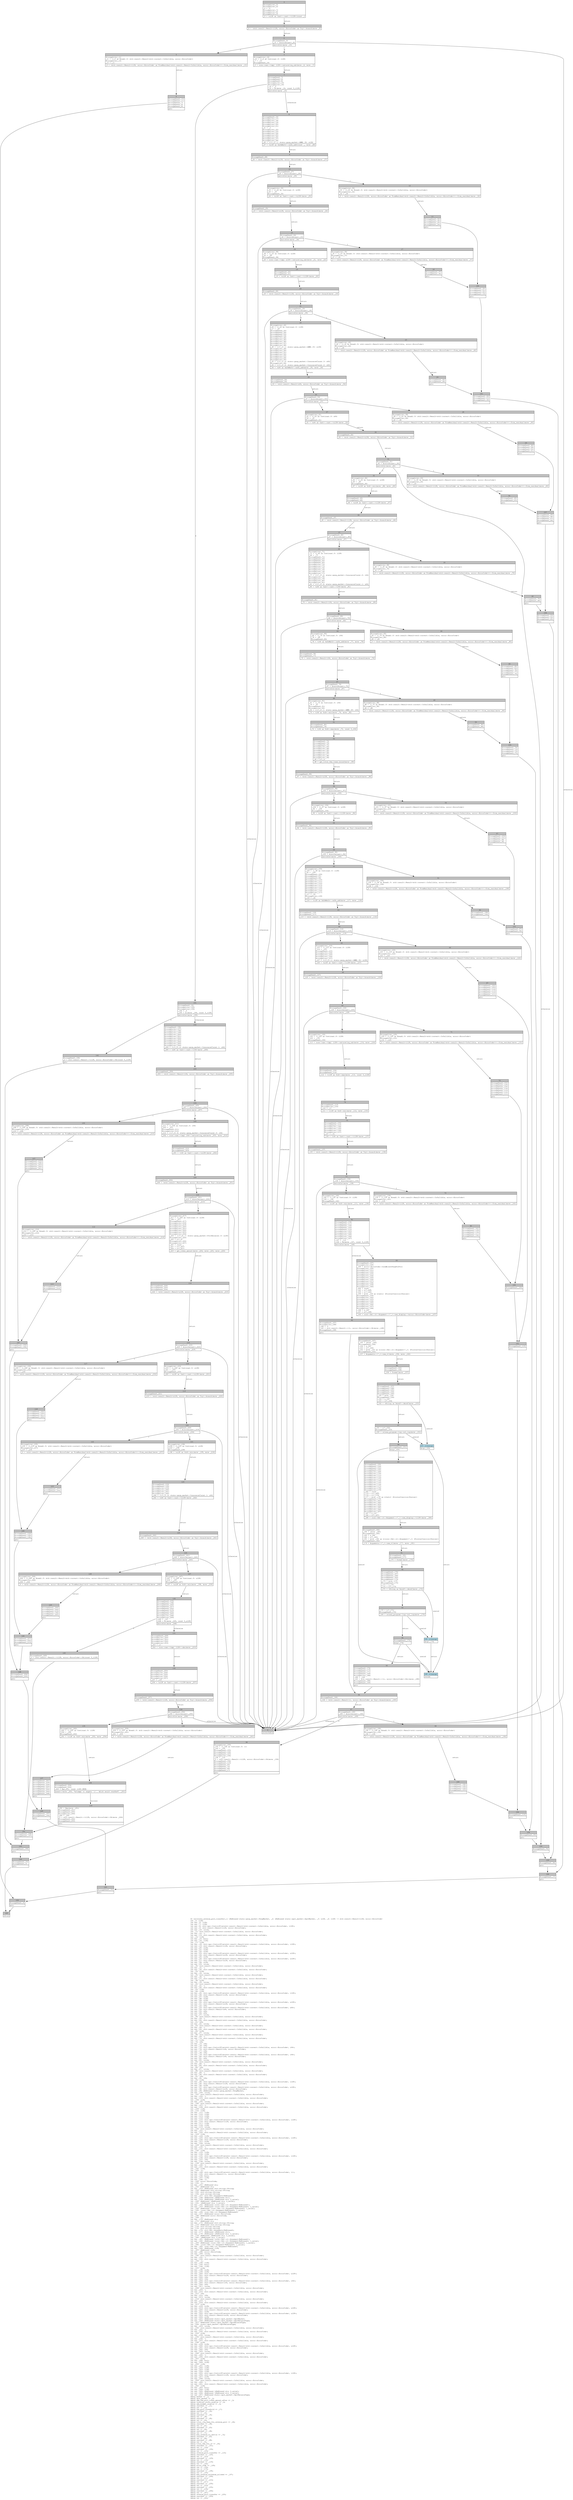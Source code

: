digraph Mir_0_91 {
    graph [fontname="Courier, monospace"];
    node [fontname="Courier, monospace"];
    edge [fontname="Courier, monospace"];
    label=<fn calculate_revenue_pool_transfer(_1: &amp;ReErased state::perp_market::PerpMarket, _2: &amp;ReErased state::spot_market::SpotMarket, _3: u128, _4: i128) -&gt; std::result::Result&lt;i128, error::ErrorCode&gt;<br align="left"/>let _5: i128;<br align="left"/>let mut _6: i128;<br align="left"/>let mut _7: i128;<br align="left"/>let mut _8: std::ops::ControlFlow&lt;std::result::Result&lt;std::convert::Infallible, error::ErrorCode&gt;, i128&gt;;<br align="left"/>let mut _9: std::result::Result&lt;i128, error::ErrorCode&gt;;<br align="left"/>let mut _10: isize;<br align="left"/>let _11: std::result::Result&lt;std::convert::Infallible, error::ErrorCode&gt;;<br align="left"/>let mut _12: !;<br align="left"/>let mut _13: std::result::Result&lt;std::convert::Infallible, error::ErrorCode&gt;;<br align="left"/>let _14: i128;<br align="left"/>let mut _15: bool;<br align="left"/>let mut _16: i128;<br align="left"/>let _17: i128;<br align="left"/>let mut _18: std::ops::ControlFlow&lt;std::result::Result&lt;std::convert::Infallible, error::ErrorCode&gt;, i128&gt;;<br align="left"/>let mut _19: std::result::Result&lt;i128, error::ErrorCode&gt;;<br align="left"/>let mut _20: u128;<br align="left"/>let mut _21: u128;<br align="left"/>let mut _22: u128;<br align="left"/>let mut _23: std::ops::ControlFlow&lt;std::result::Result&lt;std::convert::Infallible, error::ErrorCode&gt;, u128&gt;;<br align="left"/>let mut _24: std::result::Result&lt;u128, error::ErrorCode&gt;;<br align="left"/>let mut _25: u128;<br align="left"/>let mut _26: std::ops::ControlFlow&lt;std::result::Result&lt;std::convert::Infallible, error::ErrorCode&gt;, u128&gt;;<br align="left"/>let mut _27: std::result::Result&lt;u128, error::ErrorCode&gt;;<br align="left"/>let mut _28: u128;<br align="left"/>let mut _29: isize;<br align="left"/>let _30: std::result::Result&lt;std::convert::Infallible, error::ErrorCode&gt;;<br align="left"/>let mut _31: !;<br align="left"/>let mut _32: std::result::Result&lt;std::convert::Infallible, error::ErrorCode&gt;;<br align="left"/>let _33: u128;<br align="left"/>let mut _34: isize;<br align="left"/>let _35: std::result::Result&lt;std::convert::Infallible, error::ErrorCode&gt;;<br align="left"/>let mut _36: !;<br align="left"/>let mut _37: std::result::Result&lt;std::convert::Infallible, error::ErrorCode&gt;;<br align="left"/>let _38: u128;<br align="left"/>let mut _39: isize;<br align="left"/>let _40: std::result::Result&lt;std::convert::Infallible, error::ErrorCode&gt;;<br align="left"/>let mut _41: !;<br align="left"/>let mut _42: std::result::Result&lt;std::convert::Infallible, error::ErrorCode&gt;;<br align="left"/>let _43: i128;<br align="left"/>let _44: i128;<br align="left"/>let mut _45: std::ops::ControlFlow&lt;std::result::Result&lt;std::convert::Infallible, error::ErrorCode&gt;, i128&gt;;<br align="left"/>let mut _46: std::result::Result&lt;i128, error::ErrorCode&gt;;<br align="left"/>let mut _47: u128;<br align="left"/>let mut _48: u128;<br align="left"/>let mut _49: u128;<br align="left"/>let mut _50: std::ops::ControlFlow&lt;std::result::Result&lt;std::convert::Infallible, error::ErrorCode&gt;, u128&gt;;<br align="left"/>let mut _51: std::result::Result&lt;u128, error::ErrorCode&gt;;<br align="left"/>let mut _52: u64;<br align="left"/>let mut _53: std::ops::ControlFlow&lt;std::result::Result&lt;std::convert::Infallible, error::ErrorCode&gt;, u64&gt;;<br align="left"/>let mut _54: std::result::Result&lt;u64, error::ErrorCode&gt;;<br align="left"/>let mut _55: u64;<br align="left"/>let mut _56: u64;<br align="left"/>let mut _57: isize;<br align="left"/>let _58: std::result::Result&lt;std::convert::Infallible, error::ErrorCode&gt;;<br align="left"/>let mut _59: !;<br align="left"/>let mut _60: std::result::Result&lt;std::convert::Infallible, error::ErrorCode&gt;;<br align="left"/>let _61: u64;<br align="left"/>let mut _62: isize;<br align="left"/>let _63: std::result::Result&lt;std::convert::Infallible, error::ErrorCode&gt;;<br align="left"/>let mut _64: !;<br align="left"/>let mut _65: std::result::Result&lt;std::convert::Infallible, error::ErrorCode&gt;;<br align="left"/>let _66: u128;<br align="left"/>let mut _67: isize;<br align="left"/>let _68: std::result::Result&lt;std::convert::Infallible, error::ErrorCode&gt;;<br align="left"/>let mut _69: !;<br align="left"/>let mut _70: std::result::Result&lt;std::convert::Infallible, error::ErrorCode&gt;;<br align="left"/>let _71: i128;<br align="left"/>let _72: i64;<br align="left"/>let mut _73: i64;<br align="left"/>let mut _74: i64;<br align="left"/>let mut _75: std::ops::ControlFlow&lt;std::result::Result&lt;std::convert::Infallible, error::ErrorCode&gt;, i64&gt;;<br align="left"/>let mut _76: std::result::Result&lt;i64, error::ErrorCode&gt;;<br align="left"/>let mut _77: i64;<br align="left"/>let mut _78: i64;<br align="left"/>let mut _79: std::ops::ControlFlow&lt;std::result::Result&lt;std::convert::Infallible, error::ErrorCode&gt;, i64&gt;;<br align="left"/>let mut _80: std::result::Result&lt;i64, error::ErrorCode&gt;;<br align="left"/>let mut _81: u64;<br align="left"/>let mut _82: isize;<br align="left"/>let _83: std::result::Result&lt;std::convert::Infallible, error::ErrorCode&gt;;<br align="left"/>let mut _84: !;<br align="left"/>let mut _85: std::result::Result&lt;std::convert::Infallible, error::ErrorCode&gt;;<br align="left"/>let _86: i64;<br align="left"/>let mut _87: isize;<br align="left"/>let _88: std::result::Result&lt;std::convert::Infallible, error::ErrorCode&gt;;<br align="left"/>let mut _89: !;<br align="left"/>let mut _90: std::result::Result&lt;std::convert::Infallible, error::ErrorCode&gt;;<br align="left"/>let _91: i64;<br align="left"/>let mut _92: i64;<br align="left"/>let _93: i128;<br align="left"/>let mut _94: std::ops::ControlFlow&lt;std::result::Result&lt;std::convert::Infallible, error::ErrorCode&gt;, i128&gt;;<br align="left"/>let mut _95: std::result::Result&lt;i128, error::ErrorCode&gt;;<br align="left"/>let mut _96: u128;<br align="left"/>let mut _97: std::ops::ControlFlow&lt;std::result::Result&lt;std::convert::Infallible, error::ErrorCode&gt;, u128&gt;;<br align="left"/>let mut _98: std::result::Result&lt;u128, error::ErrorCode&gt;;<br align="left"/>let mut _99: &amp;ReErased state::perp_market::PerpMarket;<br align="left"/>let mut _100: isize;<br align="left"/>let _101: std::result::Result&lt;std::convert::Infallible, error::ErrorCode&gt;;<br align="left"/>let mut _102: !;<br align="left"/>let mut _103: std::result::Result&lt;std::convert::Infallible, error::ErrorCode&gt;;<br align="left"/>let _104: u128;<br align="left"/>let mut _105: isize;<br align="left"/>let _106: std::result::Result&lt;std::convert::Infallible, error::ErrorCode&gt;;<br align="left"/>let mut _107: !;<br align="left"/>let mut _108: std::result::Result&lt;std::convert::Infallible, error::ErrorCode&gt;;<br align="left"/>let _109: i128;<br align="left"/>let _110: i128;<br align="left"/>let mut _111: i128;<br align="left"/>let mut _112: i128;<br align="left"/>let mut _113: i128;<br align="left"/>let mut _114: i128;<br align="left"/>let mut _115: std::ops::ControlFlow&lt;std::result::Result&lt;std::convert::Infallible, error::ErrorCode&gt;, i128&gt;;<br align="left"/>let mut _116: std::result::Result&lt;i128, error::ErrorCode&gt;;<br align="left"/>let mut _117: i128;<br align="left"/>let mut _118: i128;<br align="left"/>let mut _119: isize;<br align="left"/>let _120: std::result::Result&lt;std::convert::Infallible, error::ErrorCode&gt;;<br align="left"/>let mut _121: !;<br align="left"/>let mut _122: std::result::Result&lt;std::convert::Infallible, error::ErrorCode&gt;;<br align="left"/>let _123: i128;<br align="left"/>let mut _124: i128;<br align="left"/>let mut _125: std::ops::ControlFlow&lt;std::result::Result&lt;std::convert::Infallible, error::ErrorCode&gt;, i128&gt;;<br align="left"/>let mut _126: std::result::Result&lt;i128, error::ErrorCode&gt;;<br align="left"/>let mut _127: u128;<br align="left"/>let mut _128: isize;<br align="left"/>let _129: std::result::Result&lt;std::convert::Infallible, error::ErrorCode&gt;;<br align="left"/>let mut _130: !;<br align="left"/>let mut _131: std::result::Result&lt;std::convert::Infallible, error::ErrorCode&gt;;<br align="left"/>let _132: i128;<br align="left"/>let mut _133: i128;<br align="left"/>let mut _134: i128;<br align="left"/>let mut _135: std::ops::ControlFlow&lt;std::result::Result&lt;std::convert::Infallible, error::ErrorCode&gt;, i128&gt;;<br align="left"/>let mut _136: std::result::Result&lt;i128, error::ErrorCode&gt;;<br align="left"/>let mut _137: i64;<br align="left"/>let mut _138: isize;<br align="left"/>let _139: std::result::Result&lt;std::convert::Infallible, error::ErrorCode&gt;;<br align="left"/>let mut _140: !;<br align="left"/>let mut _141: std::result::Result&lt;std::convert::Infallible, error::ErrorCode&gt;;<br align="left"/>let _142: i128;<br align="left"/>let _143: ();<br align="left"/>let mut _144: std::ops::ControlFlow&lt;std::result::Result&lt;std::convert::Infallible, error::ErrorCode&gt;, ()&gt;;<br align="left"/>let mut _145: std::result::Result&lt;(), error::ErrorCode&gt;;<br align="left"/>let mut _146: bool;<br align="left"/>let mut _147: i128;<br align="left"/>let mut _148: ();<br align="left"/>let _149: error::ErrorCode;<br align="left"/>let _150: ();<br align="left"/>let mut _151: &amp;ReErased str;<br align="left"/>let _152: &amp;ReErased str;<br align="left"/>let mut _153: &amp;ReErased std::string::String;<br align="left"/>let _154: &amp;ReErased std::string::String;<br align="left"/>let _155: std::string::String;<br align="left"/>let _156: std::string::String;<br align="left"/>let mut _157: std::fmt::Arguments&lt;ReErased&gt;;<br align="left"/>let mut _158: &amp;ReErased [&amp;ReErased str];<br align="left"/>let mut _159: &amp;ReErased [&amp;ReErased str; 2_usize];<br align="left"/>let _160: &amp;ReErased [&amp;ReErased str; 2_usize];<br align="left"/>let _161: [&amp;ReErased str; 2_usize];<br align="left"/>let mut _162: &amp;ReErased [core::fmt::rt::Argument&lt;ReErased&gt;];<br align="left"/>let mut _163: &amp;ReErased [core::fmt::rt::Argument&lt;ReErased&gt;; 1_usize];<br align="left"/>let _164: &amp;ReErased [core::fmt::rt::Argument&lt;ReErased&gt;; 1_usize];<br align="left"/>let _165: [core::fmt::rt::Argument&lt;ReErased&gt;; 1_usize];<br align="left"/>let mut _166: core::fmt::rt::Argument&lt;ReErased&gt;;<br align="left"/>let mut _167: &amp;ReErased error::ErrorCode;<br align="left"/>let _168: &amp;ReErased error::ErrorCode;<br align="left"/>let _169: ();<br align="left"/>let mut _170: &amp;ReErased str;<br align="left"/>let _171: &amp;ReErased str;<br align="left"/>let mut _172: &amp;ReErased std::string::String;<br align="left"/>let _173: &amp;ReErased std::string::String;<br align="left"/>let _174: std::string::String;<br align="left"/>let _175: std::string::String;<br align="left"/>let mut _176: std::fmt::Arguments&lt;ReErased&gt;;<br align="left"/>let mut _177: &amp;ReErased [&amp;ReErased str];<br align="left"/>let mut _178: &amp;ReErased [&amp;ReErased str; 2_usize];<br align="left"/>let _179: &amp;ReErased [&amp;ReErased str; 2_usize];<br align="left"/>let _180: [&amp;ReErased str; 2_usize];<br align="left"/>let mut _181: &amp;ReErased [core::fmt::rt::Argument&lt;ReErased&gt;];<br align="left"/>let mut _182: &amp;ReErased [core::fmt::rt::Argument&lt;ReErased&gt;; 1_usize];<br align="left"/>let _183: &amp;ReErased [core::fmt::rt::Argument&lt;ReErased&gt;; 1_usize];<br align="left"/>let _184: [core::fmt::rt::Argument&lt;ReErased&gt;; 1_usize];<br align="left"/>let mut _185: core::fmt::rt::Argument&lt;ReErased&gt;;<br align="left"/>let mut _186: &amp;ReErased i128;<br align="left"/>let _187: &amp;ReErased i128;<br align="left"/>let mut _188: error::ErrorCode;<br align="left"/>let mut _189: isize;<br align="left"/>let _190: std::result::Result&lt;std::convert::Infallible, error::ErrorCode&gt;;<br align="left"/>let mut _191: !;<br align="left"/>let mut _192: std::result::Result&lt;std::convert::Infallible, error::ErrorCode&gt;;<br align="left"/>let _193: ();<br align="left"/>let mut _194: i128;<br align="left"/>let mut _195: bool;<br align="left"/>let mut _196: i128;<br align="left"/>let _197: u128;<br align="left"/>let mut _198: u128;<br align="left"/>let mut _199: u128;<br align="left"/>let mut _200: std::ops::ControlFlow&lt;std::result::Result&lt;std::convert::Infallible, error::ErrorCode&gt;, u128&gt;;<br align="left"/>let mut _201: std::result::Result&lt;u128, error::ErrorCode&gt;;<br align="left"/>let mut _202: i64;<br align="left"/>let mut _203: i64;<br align="left"/>let mut _204: std::ops::ControlFlow&lt;std::result::Result&lt;std::convert::Infallible, error::ErrorCode&gt;, i64&gt;;<br align="left"/>let mut _205: std::result::Result&lt;i64, error::ErrorCode&gt;;<br align="left"/>let mut _206: u64;<br align="left"/>let mut _207: isize;<br align="left"/>let _208: std::result::Result&lt;std::convert::Infallible, error::ErrorCode&gt;;<br align="left"/>let mut _209: !;<br align="left"/>let mut _210: std::result::Result&lt;std::convert::Infallible, error::ErrorCode&gt;;<br align="left"/>let _211: i64;<br align="left"/>let mut _212: i64;<br align="left"/>let mut _213: isize;<br align="left"/>let _214: std::result::Result&lt;std::convert::Infallible, error::ErrorCode&gt;;<br align="left"/>let mut _215: !;<br align="left"/>let mut _216: std::result::Result&lt;std::convert::Infallible, error::ErrorCode&gt;;<br align="left"/>let _217: u128;<br align="left"/>let mut _218: u128;<br align="left"/>let mut _219: std::ops::ControlFlow&lt;std::result::Result&lt;std::convert::Infallible, error::ErrorCode&gt;, u128&gt;;<br align="left"/>let mut _220: std::result::Result&lt;u128, error::ErrorCode&gt;;<br align="left"/>let mut _221: u128;<br align="left"/>let mut _222: std::ops::ControlFlow&lt;std::result::Result&lt;std::convert::Infallible, error::ErrorCode&gt;, u128&gt;;<br align="left"/>let mut _223: std::result::Result&lt;u128, error::ErrorCode&gt;;<br align="left"/>let mut _224: u128;<br align="left"/>let mut _225: &amp;ReErased state::spot_market::SpotMarket;<br align="left"/>let mut _226: &amp;ReErased state::spot_market::SpotBalanceType;<br align="left"/>let _227: &amp;ReErased state::spot_market::SpotBalanceType;<br align="left"/>let _228: state::spot_market::SpotBalanceType;<br align="left"/>let mut _229: isize;<br align="left"/>let _230: std::result::Result&lt;std::convert::Infallible, error::ErrorCode&gt;;<br align="left"/>let mut _231: !;<br align="left"/>let mut _232: std::result::Result&lt;std::convert::Infallible, error::ErrorCode&gt;;<br align="left"/>let _233: u128;<br align="left"/>let mut _234: isize;<br align="left"/>let _235: std::result::Result&lt;std::convert::Infallible, error::ErrorCode&gt;;<br align="left"/>let mut _236: !;<br align="left"/>let mut _237: std::result::Result&lt;std::convert::Infallible, error::ErrorCode&gt;;<br align="left"/>let _238: u128;<br align="left"/>let mut _239: u128;<br align="left"/>let mut _240: std::ops::ControlFlow&lt;std::result::Result&lt;std::convert::Infallible, error::ErrorCode&gt;, u128&gt;;<br align="left"/>let mut _241: std::result::Result&lt;u128, error::ErrorCode&gt;;<br align="left"/>let mut _242: u64;<br align="left"/>let mut _243: isize;<br align="left"/>let _244: std::result::Result&lt;std::convert::Infallible, error::ErrorCode&gt;;<br align="left"/>let mut _245: !;<br align="left"/>let mut _246: std::result::Result&lt;std::convert::Infallible, error::ErrorCode&gt;;<br align="left"/>let _247: u128;<br align="left"/>let mut _248: bool;<br align="left"/>let mut _249: u128;<br align="left"/>let _250: i128;<br align="left"/>let mut _251: i128;<br align="left"/>let mut _252: i128;<br align="left"/>let mut _253: i128;<br align="left"/>let mut _254: i128;<br align="left"/>let mut _255: std::ops::ControlFlow&lt;std::result::Result&lt;std::convert::Infallible, error::ErrorCode&gt;, i128&gt;;<br align="left"/>let mut _256: std::result::Result&lt;i128, error::ErrorCode&gt;;<br align="left"/>let mut _257: u128;<br align="left"/>let mut _258: isize;<br align="left"/>let _259: std::result::Result&lt;std::convert::Infallible, error::ErrorCode&gt;;<br align="left"/>let mut _260: !;<br align="left"/>let mut _261: std::result::Result&lt;std::convert::Infallible, error::ErrorCode&gt;;<br align="left"/>let _262: i128;<br align="left"/>let mut _263: bool;<br align="left"/>let mut _264: i128;<br align="left"/>let mut _265: &amp;ReErased [&amp;ReErased str; 2_usize];<br align="left"/>let mut _266: &amp;ReErased [&amp;ReErased str; 2_usize];<br align="left"/>let mut _267: &amp;ReErased state::spot_market::SpotBalanceType;<br align="left"/>debug market =&gt; _1;<br align="left"/>debug spot_market =&gt; _2;<br align="left"/>debug amm_fee_pool_token_amount_after =&gt; _3;<br align="left"/>debug terminal_state_surplus =&gt; _4;<br align="left"/>debug amm_budget_surplus =&gt; _5;<br align="left"/>debug residual =&gt; _11;<br align="left"/>debug val =&gt; _14;<br align="left"/>debug fee_pool_threshold =&gt; _17;<br align="left"/>debug residual =&gt; _30;<br align="left"/>debug val =&gt; _33;<br align="left"/>debug residual =&gt; _35;<br align="left"/>debug val =&gt; _38;<br align="left"/>debug residual =&gt; _40;<br align="left"/>debug val =&gt; _43;<br align="left"/>debug total_liq_fees_for_revenue_pool =&gt; _44;<br align="left"/>debug residual =&gt; _58;<br align="left"/>debug val =&gt; _61;<br align="left"/>debug residual =&gt; _63;<br align="left"/>debug val =&gt; _66;<br align="left"/>debug residual =&gt; _68;<br align="left"/>debug val =&gt; _71;<br align="left"/>debug max_revenue_to_settle =&gt; _72;<br align="left"/>debug residual =&gt; _83;<br align="left"/>debug val =&gt; _86;<br align="left"/>debug residual =&gt; _88;<br align="left"/>debug val =&gt; _91;<br align="left"/>debug total_fee_for_if =&gt; _93;<br align="left"/>debug residual =&gt; _101;<br align="left"/>debug val =&gt; _104;<br align="left"/>debug residual =&gt; _106;<br align="left"/>debug val =&gt; _109;<br align="left"/>debug revenue_pool_transfer =&gt; _110;<br align="left"/>debug residual =&gt; _120;<br align="left"/>debug val =&gt; _123;<br align="left"/>debug residual =&gt; _129;<br align="left"/>debug val =&gt; _132;<br align="left"/>debug residual =&gt; _139;<br align="left"/>debug val =&gt; _142;<br align="left"/>debug error_code =&gt; _149;<br align="left"/>debug res =&gt; _156;<br align="left"/>debug res =&gt; _175;<br align="left"/>debug residual =&gt; _190;<br align="left"/>debug val =&gt; _193;<br align="left"/>debug max_revenue_withdraw_allowed =&gt; _197;<br align="left"/>debug residual =&gt; _208;<br align="left"/>debug val =&gt; _211;<br align="left"/>debug residual =&gt; _214;<br align="left"/>debug val =&gt; _217;<br align="left"/>debug residual =&gt; _230;<br align="left"/>debug val =&gt; _233;<br align="left"/>debug residual =&gt; _235;<br align="left"/>debug val =&gt; _238;<br align="left"/>debug residual =&gt; _244;<br align="left"/>debug val =&gt; _247;<br align="left"/>debug revenue_pool_transfer =&gt; _250;<br align="left"/>debug residual =&gt; _259;<br align="left"/>debug val =&gt; _262;<br align="left"/>>;
    bb0__0_91 [shape="none", label=<<table border="0" cellborder="1" cellspacing="0"><tr><td bgcolor="gray" align="center" colspan="1">0</td></tr><tr><td align="left" balign="left">StorageLive(_5)<br/>StorageLive(_6)<br/>_6 = _4<br/>StorageLive(_7)<br/>StorageLive(_8)<br/>StorageLive(_9)<br/></td></tr><tr><td align="left">_9 = &lt;u128 as Cast&gt;::cast::&lt;i128&gt;(const _)</td></tr></table>>];
    bb1__0_91 [shape="none", label=<<table border="0" cellborder="1" cellspacing="0"><tr><td bgcolor="gray" align="center" colspan="1">1</td></tr><tr><td align="left">_8 = &lt;std::result::Result&lt;i128, error::ErrorCode&gt; as Try&gt;::branch(move _9)</td></tr></table>>];
    bb2__0_91 [shape="none", label=<<table border="0" cellborder="1" cellspacing="0"><tr><td bgcolor="gray" align="center" colspan="1">2</td></tr><tr><td align="left" balign="left">StorageDead(_9)<br/>_10 = discriminant(_8)<br/></td></tr><tr><td align="left">switchInt(move _10)</td></tr></table>>];
    bb3__0_91 [shape="none", label=<<table border="0" cellborder="1" cellspacing="0"><tr><td bgcolor="gray" align="center" colspan="1">3</td></tr><tr><td align="left" balign="left">StorageLive(_14)<br/>_14 = ((_8 as Continue).0: i128)<br/>_7 = _14<br/>StorageDead(_14)<br/></td></tr><tr><td align="left">_5 = core::num::&lt;impl i128&gt;::saturating_sub(move _6, move _7)</td></tr></table>>];
    bb4__0_91 [shape="none", label=<<table border="0" cellborder="1" cellspacing="0"><tr><td bgcolor="gray" align="center" colspan="1">4</td></tr><tr><td align="left">unreachable</td></tr></table>>];
    bb5__0_91 [shape="none", label=<<table border="0" cellborder="1" cellspacing="0"><tr><td bgcolor="gray" align="center" colspan="1">5</td></tr><tr><td align="left" balign="left">StorageLive(_11)<br/>_11 = ((_8 as Break).0: std::result::Result&lt;std::convert::Infallible, error::ErrorCode&gt;)<br/>StorageLive(_13)<br/>_13 = _11<br/></td></tr><tr><td align="left">_0 = &lt;std::result::Result&lt;i128, error::ErrorCode&gt; as FromResidual&lt;std::result::Result&lt;Infallible, error::ErrorCode&gt;&gt;&gt;::from_residual(move _13)</td></tr></table>>];
    bb6__0_91 [shape="none", label=<<table border="0" cellborder="1" cellspacing="0"><tr><td bgcolor="gray" align="center" colspan="1">6</td></tr><tr><td align="left" balign="left">StorageDead(_13)<br/>StorageDead(_11)<br/>StorageDead(_7)<br/>StorageDead(_6)<br/>StorageDead(_8)<br/></td></tr><tr><td align="left">goto</td></tr></table>>];
    bb7__0_91 [shape="none", label=<<table border="0" cellborder="1" cellspacing="0"><tr><td bgcolor="gray" align="center" colspan="1">7</td></tr><tr><td align="left" balign="left">StorageDead(_7)<br/>StorageDead(_6)<br/>StorageDead(_8)<br/>StorageLive(_15)<br/>StorageLive(_16)<br/>_16 = _5<br/>_15 = Gt(move _16, const 0_i128)<br/></td></tr><tr><td align="left">switchInt(move _15)</td></tr></table>>];
    bb8__0_91 [shape="none", label=<<table border="0" cellborder="1" cellspacing="0"><tr><td bgcolor="gray" align="center" colspan="1">8</td></tr><tr><td align="left" balign="left">StorageDead(_16)<br/>StorageLive(_17)<br/>StorageLive(_18)<br/>StorageLive(_19)<br/>StorageLive(_20)<br/>StorageLive(_21)<br/>_21 = _3<br/>StorageLive(_22)<br/>StorageLive(_23)<br/>StorageLive(_24)<br/>StorageLive(_25)<br/>StorageLive(_26)<br/>StorageLive(_27)<br/>StorageLive(_28)<br/>_28 = (((*_1).1: state::perp_market::AMM).36: u128)<br/></td></tr><tr><td align="left">_27 = &lt;u128 as SafeMath&gt;::safe_add(const _, move _28)</td></tr></table>>];
    bb9__0_91 [shape="none", label=<<table border="0" cellborder="1" cellspacing="0"><tr><td bgcolor="gray" align="center" colspan="1">9</td></tr><tr><td align="left" balign="left">StorageDead(_28)<br/></td></tr><tr><td align="left">_26 = &lt;std::result::Result&lt;u128, error::ErrorCode&gt; as Try&gt;::branch(move _27)</td></tr></table>>];
    bb10__0_91 [shape="none", label=<<table border="0" cellborder="1" cellspacing="0"><tr><td bgcolor="gray" align="center" colspan="1">10</td></tr><tr><td align="left" balign="left">StorageDead(_27)<br/>_29 = discriminant(_26)<br/></td></tr><tr><td align="left">switchInt(move _29)</td></tr></table>>];
    bb11__0_91 [shape="none", label=<<table border="0" cellborder="1" cellspacing="0"><tr><td bgcolor="gray" align="center" colspan="1">11</td></tr><tr><td align="left" balign="left">StorageLive(_33)<br/>_33 = ((_26 as Continue).0: u128)<br/>_25 = _33<br/>StorageDead(_33)<br/></td></tr><tr><td align="left">_24 = &lt;u128 as Cast&gt;::cast::&lt;u128&gt;(move _25)</td></tr></table>>];
    bb12__0_91 [shape="none", label=<<table border="0" cellborder="1" cellspacing="0"><tr><td bgcolor="gray" align="center" colspan="1">12</td></tr><tr><td align="left" balign="left">StorageLive(_30)<br/>_30 = ((_26 as Break).0: std::result::Result&lt;std::convert::Infallible, error::ErrorCode&gt;)<br/>StorageLive(_32)<br/>_32 = _30<br/></td></tr><tr><td align="left">_0 = &lt;std::result::Result&lt;i128, error::ErrorCode&gt; as FromResidual&lt;std::result::Result&lt;Infallible, error::ErrorCode&gt;&gt;&gt;::from_residual(move _32)</td></tr></table>>];
    bb13__0_91 [shape="none", label=<<table border="0" cellborder="1" cellspacing="0"><tr><td bgcolor="gray" align="center" colspan="1">13</td></tr><tr><td align="left" balign="left">StorageDead(_32)<br/>StorageDead(_30)<br/>StorageDead(_25)<br/>StorageDead(_24)<br/></td></tr><tr><td align="left">goto</td></tr></table>>];
    bb14__0_91 [shape="none", label=<<table border="0" cellborder="1" cellspacing="0"><tr><td bgcolor="gray" align="center" colspan="1">14</td></tr><tr><td align="left" balign="left">StorageDead(_25)<br/></td></tr><tr><td align="left">_23 = &lt;std::result::Result&lt;u128, error::ErrorCode&gt; as Try&gt;::branch(move _24)</td></tr></table>>];
    bb15__0_91 [shape="none", label=<<table border="0" cellborder="1" cellspacing="0"><tr><td bgcolor="gray" align="center" colspan="1">15</td></tr><tr><td align="left" balign="left">StorageDead(_24)<br/>_34 = discriminant(_23)<br/></td></tr><tr><td align="left">switchInt(move _34)</td></tr></table>>];
    bb16__0_91 [shape="none", label=<<table border="0" cellborder="1" cellspacing="0"><tr><td bgcolor="gray" align="center" colspan="1">16</td></tr><tr><td align="left" balign="left">StorageLive(_38)<br/>_38 = ((_23 as Continue).0: u128)<br/>_22 = _38<br/>StorageDead(_38)<br/></td></tr><tr><td align="left">_20 = core::num::&lt;impl u128&gt;::saturating_sub(move _21, move _22)</td></tr></table>>];
    bb17__0_91 [shape="none", label=<<table border="0" cellborder="1" cellspacing="0"><tr><td bgcolor="gray" align="center" colspan="1">17</td></tr><tr><td align="left" balign="left">StorageLive(_35)<br/>_35 = ((_23 as Break).0: std::result::Result&lt;std::convert::Infallible, error::ErrorCode&gt;)<br/>StorageLive(_37)<br/>_37 = _35<br/></td></tr><tr><td align="left">_0 = &lt;std::result::Result&lt;i128, error::ErrorCode&gt; as FromResidual&lt;std::result::Result&lt;Infallible, error::ErrorCode&gt;&gt;&gt;::from_residual(move _37)</td></tr></table>>];
    bb18__0_91 [shape="none", label=<<table border="0" cellborder="1" cellspacing="0"><tr><td bgcolor="gray" align="center" colspan="1">18</td></tr><tr><td align="left" balign="left">StorageDead(_37)<br/>StorageDead(_35)<br/></td></tr><tr><td align="left">goto</td></tr></table>>];
    bb19__0_91 [shape="none", label=<<table border="0" cellborder="1" cellspacing="0"><tr><td bgcolor="gray" align="center" colspan="1">19</td></tr><tr><td align="left" balign="left">StorageDead(_22)<br/>StorageDead(_21)<br/></td></tr><tr><td align="left">_19 = &lt;u128 as Cast&gt;::cast::&lt;i128&gt;(move _20)</td></tr></table>>];
    bb20__0_91 [shape="none", label=<<table border="0" cellborder="1" cellspacing="0"><tr><td bgcolor="gray" align="center" colspan="1">20</td></tr><tr><td align="left" balign="left">StorageDead(_20)<br/></td></tr><tr><td align="left">_18 = &lt;std::result::Result&lt;i128, error::ErrorCode&gt; as Try&gt;::branch(move _19)</td></tr></table>>];
    bb21__0_91 [shape="none", label=<<table border="0" cellborder="1" cellspacing="0"><tr><td bgcolor="gray" align="center" colspan="1">21</td></tr><tr><td align="left" balign="left">StorageDead(_19)<br/>_39 = discriminant(_18)<br/></td></tr><tr><td align="left">switchInt(move _39)</td></tr></table>>];
    bb22__0_91 [shape="none", label=<<table border="0" cellborder="1" cellspacing="0"><tr><td bgcolor="gray" align="center" colspan="1">22</td></tr><tr><td align="left" balign="left">StorageLive(_43)<br/>_43 = ((_18 as Continue).0: i128)<br/>_17 = _43<br/>StorageDead(_43)<br/>StorageDead(_26)<br/>StorageDead(_23)<br/>StorageDead(_18)<br/>StorageLive(_44)<br/>StorageLive(_45)<br/>StorageLive(_46)<br/>StorageLive(_47)<br/>StorageLive(_48)<br/>_48 = (((*_1).1: state::perp_market::AMM).33: u128)<br/>StorageLive(_49)<br/>StorageLive(_50)<br/>StorageLive(_51)<br/>StorageLive(_52)<br/>StorageLive(_53)<br/>StorageLive(_54)<br/>StorageLive(_55)<br/>_55 = (((*_1).4: state::perp_market::InsuranceClaim).3: u64)<br/>StorageLive(_56)<br/>_56 = (((*_1).4: state::perp_market::InsuranceClaim).2: u64)<br/></td></tr><tr><td align="left">_54 = &lt;u64 as SafeMath&gt;::safe_add(move _55, move _56)</td></tr></table>>];
    bb23__0_91 [shape="none", label=<<table border="0" cellborder="1" cellspacing="0"><tr><td bgcolor="gray" align="center" colspan="1">23</td></tr><tr><td align="left" balign="left">StorageLive(_40)<br/>_40 = ((_18 as Break).0: std::result::Result&lt;std::convert::Infallible, error::ErrorCode&gt;)<br/>StorageLive(_42)<br/>_42 = _40<br/></td></tr><tr><td align="left">_0 = &lt;std::result::Result&lt;i128, error::ErrorCode&gt; as FromResidual&lt;std::result::Result&lt;Infallible, error::ErrorCode&gt;&gt;&gt;::from_residual(move _42)</td></tr></table>>];
    bb24__0_91 [shape="none", label=<<table border="0" cellborder="1" cellspacing="0"><tr><td bgcolor="gray" align="center" colspan="1">24</td></tr><tr><td align="left" balign="left">StorageDead(_42)<br/>StorageDead(_40)<br/></td></tr><tr><td align="left">goto</td></tr></table>>];
    bb25__0_91 [shape="none", label=<<table border="0" cellborder="1" cellspacing="0"><tr><td bgcolor="gray" align="center" colspan="1">25</td></tr><tr><td align="left" balign="left">StorageDead(_56)<br/>StorageDead(_55)<br/></td></tr><tr><td align="left">_53 = &lt;std::result::Result&lt;u64, error::ErrorCode&gt; as Try&gt;::branch(move _54)</td></tr></table>>];
    bb26__0_91 [shape="none", label=<<table border="0" cellborder="1" cellspacing="0"><tr><td bgcolor="gray" align="center" colspan="1">26</td></tr><tr><td align="left" balign="left">StorageDead(_54)<br/>_57 = discriminant(_53)<br/></td></tr><tr><td align="left">switchInt(move _57)</td></tr></table>>];
    bb27__0_91 [shape="none", label=<<table border="0" cellborder="1" cellspacing="0"><tr><td bgcolor="gray" align="center" colspan="1">27</td></tr><tr><td align="left" balign="left">StorageLive(_61)<br/>_61 = ((_53 as Continue).0: u64)<br/>_52 = _61<br/>StorageDead(_61)<br/></td></tr><tr><td align="left">_51 = &lt;u64 as Cast&gt;::cast::&lt;u128&gt;(move _52)</td></tr></table>>];
    bb28__0_91 [shape="none", label=<<table border="0" cellborder="1" cellspacing="0"><tr><td bgcolor="gray" align="center" colspan="1">28</td></tr><tr><td align="left" balign="left">StorageLive(_58)<br/>_58 = ((_53 as Break).0: std::result::Result&lt;std::convert::Infallible, error::ErrorCode&gt;)<br/>StorageLive(_60)<br/>_60 = _58<br/></td></tr><tr><td align="left">_0 = &lt;std::result::Result&lt;i128, error::ErrorCode&gt; as FromResidual&lt;std::result::Result&lt;Infallible, error::ErrorCode&gt;&gt;&gt;::from_residual(move _60)</td></tr></table>>];
    bb29__0_91 [shape="none", label=<<table border="0" cellborder="1" cellspacing="0"><tr><td bgcolor="gray" align="center" colspan="1">29</td></tr><tr><td align="left" balign="left">StorageDead(_60)<br/>StorageDead(_58)<br/>StorageDead(_52)<br/>StorageDead(_51)<br/></td></tr><tr><td align="left">goto</td></tr></table>>];
    bb30__0_91 [shape="none", label=<<table border="0" cellborder="1" cellspacing="0"><tr><td bgcolor="gray" align="center" colspan="1">30</td></tr><tr><td align="left" balign="left">StorageDead(_52)<br/></td></tr><tr><td align="left">_50 = &lt;std::result::Result&lt;u128, error::ErrorCode&gt; as Try&gt;::branch(move _51)</td></tr></table>>];
    bb31__0_91 [shape="none", label=<<table border="0" cellborder="1" cellspacing="0"><tr><td bgcolor="gray" align="center" colspan="1">31</td></tr><tr><td align="left" balign="left">StorageDead(_51)<br/>_62 = discriminant(_50)<br/></td></tr><tr><td align="left">switchInt(move _62)</td></tr></table>>];
    bb32__0_91 [shape="none", label=<<table border="0" cellborder="1" cellspacing="0"><tr><td bgcolor="gray" align="center" colspan="1">32</td></tr><tr><td align="left" balign="left">StorageLive(_66)<br/>_66 = ((_50 as Continue).0: u128)<br/>_49 = _66<br/>StorageDead(_66)<br/></td></tr><tr><td align="left">_47 = &lt;u128 as Ord&gt;::min(move _48, move _49)</td></tr></table>>];
    bb33__0_91 [shape="none", label=<<table border="0" cellborder="1" cellspacing="0"><tr><td bgcolor="gray" align="center" colspan="1">33</td></tr><tr><td align="left" balign="left">StorageLive(_63)<br/>_63 = ((_50 as Break).0: std::result::Result&lt;std::convert::Infallible, error::ErrorCode&gt;)<br/>StorageLive(_65)<br/>_65 = _63<br/></td></tr><tr><td align="left">_0 = &lt;std::result::Result&lt;i128, error::ErrorCode&gt; as FromResidual&lt;std::result::Result&lt;Infallible, error::ErrorCode&gt;&gt;&gt;::from_residual(move _65)</td></tr></table>>];
    bb34__0_91 [shape="none", label=<<table border="0" cellborder="1" cellspacing="0"><tr><td bgcolor="gray" align="center" colspan="1">34</td></tr><tr><td align="left" balign="left">StorageDead(_65)<br/>StorageDead(_63)<br/></td></tr><tr><td align="left">goto</td></tr></table>>];
    bb35__0_91 [shape="none", label=<<table border="0" cellborder="1" cellspacing="0"><tr><td bgcolor="gray" align="center" colspan="1">35</td></tr><tr><td align="left" balign="left">StorageDead(_49)<br/>StorageDead(_48)<br/></td></tr><tr><td align="left">_46 = &lt;u128 as Cast&gt;::cast::&lt;i128&gt;(move _47)</td></tr></table>>];
    bb36__0_91 [shape="none", label=<<table border="0" cellborder="1" cellspacing="0"><tr><td bgcolor="gray" align="center" colspan="1">36</td></tr><tr><td align="left" balign="left">StorageDead(_47)<br/></td></tr><tr><td align="left">_45 = &lt;std::result::Result&lt;i128, error::ErrorCode&gt; as Try&gt;::branch(move _46)</td></tr></table>>];
    bb37__0_91 [shape="none", label=<<table border="0" cellborder="1" cellspacing="0"><tr><td bgcolor="gray" align="center" colspan="1">37</td></tr><tr><td align="left" balign="left">StorageDead(_46)<br/>_67 = discriminant(_45)<br/></td></tr><tr><td align="left">switchInt(move _67)</td></tr></table>>];
    bb38__0_91 [shape="none", label=<<table border="0" cellborder="1" cellspacing="0"><tr><td bgcolor="gray" align="center" colspan="1">38</td></tr><tr><td align="left" balign="left">StorageLive(_71)<br/>_71 = ((_45 as Continue).0: i128)<br/>_44 = _71<br/>StorageDead(_71)<br/>StorageDead(_53)<br/>StorageDead(_50)<br/>StorageDead(_45)<br/>StorageLive(_72)<br/>StorageLive(_73)<br/>StorageLive(_74)<br/>StorageLive(_75)<br/>StorageLive(_76)<br/>StorageLive(_77)<br/>_77 = (((*_1).4: state::perp_market::InsuranceClaim).0: i64)<br/>StorageLive(_78)<br/>StorageLive(_79)<br/>StorageLive(_80)<br/>StorageLive(_81)<br/>_81 = (((*_1).4: state::perp_market::InsuranceClaim).1: u64)<br/></td></tr><tr><td align="left">_80 = &lt;u64 as Cast&gt;::cast::&lt;i64&gt;(move _81)</td></tr></table>>];
    bb39__0_91 [shape="none", label=<<table border="0" cellborder="1" cellspacing="0"><tr><td bgcolor="gray" align="center" colspan="1">39</td></tr><tr><td align="left" balign="left">StorageLive(_68)<br/>_68 = ((_45 as Break).0: std::result::Result&lt;std::convert::Infallible, error::ErrorCode&gt;)<br/>StorageLive(_70)<br/>_70 = _68<br/></td></tr><tr><td align="left">_0 = &lt;std::result::Result&lt;i128, error::ErrorCode&gt; as FromResidual&lt;std::result::Result&lt;Infallible, error::ErrorCode&gt;&gt;&gt;::from_residual(move _70)</td></tr></table>>];
    bb40__0_91 [shape="none", label=<<table border="0" cellborder="1" cellspacing="0"><tr><td bgcolor="gray" align="center" colspan="1">40</td></tr><tr><td align="left" balign="left">StorageDead(_70)<br/>StorageDead(_68)<br/></td></tr><tr><td align="left">goto</td></tr></table>>];
    bb41__0_91 [shape="none", label=<<table border="0" cellborder="1" cellspacing="0"><tr><td bgcolor="gray" align="center" colspan="1">41</td></tr><tr><td align="left" balign="left">StorageDead(_81)<br/></td></tr><tr><td align="left">_79 = &lt;std::result::Result&lt;i64, error::ErrorCode&gt; as Try&gt;::branch(move _80)</td></tr></table>>];
    bb42__0_91 [shape="none", label=<<table border="0" cellborder="1" cellspacing="0"><tr><td bgcolor="gray" align="center" colspan="1">42</td></tr><tr><td align="left" balign="left">StorageDead(_80)<br/>_82 = discriminant(_79)<br/></td></tr><tr><td align="left">switchInt(move _82)</td></tr></table>>];
    bb43__0_91 [shape="none", label=<<table border="0" cellborder="1" cellspacing="0"><tr><td bgcolor="gray" align="center" colspan="1">43</td></tr><tr><td align="left" balign="left">StorageLive(_86)<br/>_86 = ((_79 as Continue).0: i64)<br/>_78 = _86<br/>StorageDead(_86)<br/></td></tr><tr><td align="left">_76 = &lt;i64 as SafeMath&gt;::safe_add(move _77, move _78)</td></tr></table>>];
    bb44__0_91 [shape="none", label=<<table border="0" cellborder="1" cellspacing="0"><tr><td bgcolor="gray" align="center" colspan="1">44</td></tr><tr><td align="left" balign="left">StorageLive(_83)<br/>_83 = ((_79 as Break).0: std::result::Result&lt;std::convert::Infallible, error::ErrorCode&gt;)<br/>StorageLive(_85)<br/>_85 = _83<br/></td></tr><tr><td align="left">_0 = &lt;std::result::Result&lt;i128, error::ErrorCode&gt; as FromResidual&lt;std::result::Result&lt;Infallible, error::ErrorCode&gt;&gt;&gt;::from_residual(move _85)</td></tr></table>>];
    bb45__0_91 [shape="none", label=<<table border="0" cellborder="1" cellspacing="0"><tr><td bgcolor="gray" align="center" colspan="1">45</td></tr><tr><td align="left" balign="left">StorageDead(_85)<br/>StorageDead(_83)<br/>StorageDead(_78)<br/>StorageDead(_77)<br/>StorageDead(_76)<br/></td></tr><tr><td align="left">goto</td></tr></table>>];
    bb46__0_91 [shape="none", label=<<table border="0" cellborder="1" cellspacing="0"><tr><td bgcolor="gray" align="center" colspan="1">46</td></tr><tr><td align="left" balign="left">StorageDead(_78)<br/>StorageDead(_77)<br/></td></tr><tr><td align="left">_75 = &lt;std::result::Result&lt;i64, error::ErrorCode&gt; as Try&gt;::branch(move _76)</td></tr></table>>];
    bb47__0_91 [shape="none", label=<<table border="0" cellborder="1" cellspacing="0"><tr><td bgcolor="gray" align="center" colspan="1">47</td></tr><tr><td align="left" balign="left">StorageDead(_76)<br/>_87 = discriminant(_75)<br/></td></tr><tr><td align="left">switchInt(move _87)</td></tr></table>>];
    bb48__0_91 [shape="none", label=<<table border="0" cellborder="1" cellspacing="0"><tr><td bgcolor="gray" align="center" colspan="1">48</td></tr><tr><td align="left" balign="left">StorageLive(_91)<br/>_91 = ((_75 as Continue).0: i64)<br/>_74 = _91<br/>StorageDead(_91)<br/>StorageLive(_92)<br/>_92 = (((*_1).1: state::perp_market::AMM).49: i64)<br/></td></tr><tr><td align="left">_73 = &lt;i64 as Ord&gt;::min(move _74, move _92)</td></tr></table>>];
    bb49__0_91 [shape="none", label=<<table border="0" cellborder="1" cellspacing="0"><tr><td bgcolor="gray" align="center" colspan="1">49</td></tr><tr><td align="left" balign="left">StorageLive(_88)<br/>_88 = ((_75 as Break).0: std::result::Result&lt;std::convert::Infallible, error::ErrorCode&gt;)<br/>StorageLive(_90)<br/>_90 = _88<br/></td></tr><tr><td align="left">_0 = &lt;std::result::Result&lt;i128, error::ErrorCode&gt; as FromResidual&lt;std::result::Result&lt;Infallible, error::ErrorCode&gt;&gt;&gt;::from_residual(move _90)</td></tr></table>>];
    bb50__0_91 [shape="none", label=<<table border="0" cellborder="1" cellspacing="0"><tr><td bgcolor="gray" align="center" colspan="1">50</td></tr><tr><td align="left" balign="left">StorageDead(_90)<br/>StorageDead(_88)<br/></td></tr><tr><td align="left">goto</td></tr></table>>];
    bb51__0_91 [shape="none", label=<<table border="0" cellborder="1" cellspacing="0"><tr><td bgcolor="gray" align="center" colspan="1">51</td></tr><tr><td align="left" balign="left">StorageDead(_92)<br/>StorageDead(_74)<br/></td></tr><tr><td align="left">_72 = &lt;i64 as Ord&gt;::max(move _73, const 0_i64)</td></tr></table>>];
    bb52__0_91 [shape="none", label=<<table border="0" cellborder="1" cellspacing="0"><tr><td bgcolor="gray" align="center" colspan="1">52</td></tr><tr><td align="left" balign="left">StorageDead(_73)<br/>StorageDead(_79)<br/>StorageDead(_75)<br/>StorageLive(_93)<br/>StorageLive(_94)<br/>StorageLive(_95)<br/>StorageLive(_96)<br/>StorageLive(_97)<br/>StorageLive(_98)<br/>StorageLive(_99)<br/>_99 = &amp;(*_1)<br/></td></tr><tr><td align="left">_98 = get_total_fee_lower_bound(move _99)</td></tr></table>>];
    bb53__0_91 [shape="none", label=<<table border="0" cellborder="1" cellspacing="0"><tr><td bgcolor="gray" align="center" colspan="1">53</td></tr><tr><td align="left" balign="left">StorageDead(_99)<br/></td></tr><tr><td align="left">_97 = &lt;std::result::Result&lt;u128, error::ErrorCode&gt; as Try&gt;::branch(move _98)</td></tr></table>>];
    bb54__0_91 [shape="none", label=<<table border="0" cellborder="1" cellspacing="0"><tr><td bgcolor="gray" align="center" colspan="1">54</td></tr><tr><td align="left" balign="left">StorageDead(_98)<br/>_100 = discriminant(_97)<br/></td></tr><tr><td align="left">switchInt(move _100)</td></tr></table>>];
    bb55__0_91 [shape="none", label=<<table border="0" cellborder="1" cellspacing="0"><tr><td bgcolor="gray" align="center" colspan="1">55</td></tr><tr><td align="left" balign="left">StorageLive(_104)<br/>_104 = ((_97 as Continue).0: u128)<br/>_96 = _104<br/>StorageDead(_104)<br/></td></tr><tr><td align="left">_95 = &lt;u128 as Cast&gt;::cast::&lt;i128&gt;(move _96)</td></tr></table>>];
    bb56__0_91 [shape="none", label=<<table border="0" cellborder="1" cellspacing="0"><tr><td bgcolor="gray" align="center" colspan="1">56</td></tr><tr><td align="left" balign="left">StorageLive(_101)<br/>_101 = ((_97 as Break).0: std::result::Result&lt;std::convert::Infallible, error::ErrorCode&gt;)<br/>StorageLive(_103)<br/>_103 = _101<br/></td></tr><tr><td align="left">_0 = &lt;std::result::Result&lt;i128, error::ErrorCode&gt; as FromResidual&lt;std::result::Result&lt;Infallible, error::ErrorCode&gt;&gt;&gt;::from_residual(move _103)</td></tr></table>>];
    bb57__0_91 [shape="none", label=<<table border="0" cellborder="1" cellspacing="0"><tr><td bgcolor="gray" align="center" colspan="1">57</td></tr><tr><td align="left" balign="left">StorageDead(_103)<br/>StorageDead(_101)<br/>StorageDead(_96)<br/>StorageDead(_95)<br/></td></tr><tr><td align="left">goto</td></tr></table>>];
    bb58__0_91 [shape="none", label=<<table border="0" cellborder="1" cellspacing="0"><tr><td bgcolor="gray" align="center" colspan="1">58</td></tr><tr><td align="left" balign="left">StorageDead(_96)<br/></td></tr><tr><td align="left">_94 = &lt;std::result::Result&lt;i128, error::ErrorCode&gt; as Try&gt;::branch(move _95)</td></tr></table>>];
    bb59__0_91 [shape="none", label=<<table border="0" cellborder="1" cellspacing="0"><tr><td bgcolor="gray" align="center" colspan="1">59</td></tr><tr><td align="left" balign="left">StorageDead(_95)<br/>_105 = discriminant(_94)<br/></td></tr><tr><td align="left">switchInt(move _105)</td></tr></table>>];
    bb60__0_91 [shape="none", label=<<table border="0" cellborder="1" cellspacing="0"><tr><td bgcolor="gray" align="center" colspan="1">60</td></tr><tr><td align="left" balign="left">StorageLive(_109)<br/>_109 = ((_94 as Continue).0: i128)<br/>_93 = _109<br/>StorageDead(_109)<br/>StorageDead(_97)<br/>StorageDead(_94)<br/>StorageLive(_110)<br/>StorageLive(_111)<br/>StorageLive(_112)<br/>StorageLive(_113)<br/>StorageLive(_114)<br/>StorageLive(_115)<br/>StorageLive(_116)<br/>StorageLive(_117)<br/>_117 = _93<br/>StorageLive(_118)<br/>_118 = _44<br/></td></tr><tr><td align="left">_116 = &lt;i128 as SafeMath&gt;::safe_add(move _117, move _118)</td></tr></table>>];
    bb61__0_91 [shape="none", label=<<table border="0" cellborder="1" cellspacing="0"><tr><td bgcolor="gray" align="center" colspan="1">61</td></tr><tr><td align="left" balign="left">StorageLive(_106)<br/>_106 = ((_94 as Break).0: std::result::Result&lt;std::convert::Infallible, error::ErrorCode&gt;)<br/>StorageLive(_108)<br/>_108 = _106<br/></td></tr><tr><td align="left">_0 = &lt;std::result::Result&lt;i128, error::ErrorCode&gt; as FromResidual&lt;std::result::Result&lt;Infallible, error::ErrorCode&gt;&gt;&gt;::from_residual(move _108)</td></tr></table>>];
    bb62__0_91 [shape="none", label=<<table border="0" cellborder="1" cellspacing="0"><tr><td bgcolor="gray" align="center" colspan="1">62</td></tr><tr><td align="left" balign="left">StorageDead(_108)<br/>StorageDead(_106)<br/></td></tr><tr><td align="left">goto</td></tr></table>>];
    bb63__0_91 [shape="none", label=<<table border="0" cellborder="1" cellspacing="0"><tr><td bgcolor="gray" align="center" colspan="1">63</td></tr><tr><td align="left" balign="left">StorageDead(_118)<br/>StorageDead(_117)<br/></td></tr><tr><td align="left">_115 = &lt;std::result::Result&lt;i128, error::ErrorCode&gt; as Try&gt;::branch(move _116)</td></tr></table>>];
    bb64__0_91 [shape="none", label=<<table border="0" cellborder="1" cellspacing="0"><tr><td bgcolor="gray" align="center" colspan="1">64</td></tr><tr><td align="left" balign="left">StorageDead(_116)<br/>_119 = discriminant(_115)<br/></td></tr><tr><td align="left">switchInt(move _119)</td></tr></table>>];
    bb65__0_91 [shape="none", label=<<table border="0" cellborder="1" cellspacing="0"><tr><td bgcolor="gray" align="center" colspan="1">65</td></tr><tr><td align="left" balign="left">StorageLive(_123)<br/>_123 = ((_115 as Continue).0: i128)<br/>_114 = _123<br/>StorageDead(_123)<br/>StorageLive(_124)<br/>StorageLive(_125)<br/>StorageLive(_126)<br/>StorageLive(_127)<br/>_127 = (((*_1).1: state::perp_market::AMM).32: u128)<br/></td></tr><tr><td align="left">_126 = &lt;u128 as Cast&gt;::cast::&lt;i128&gt;(move _127)</td></tr></table>>];
    bb66__0_91 [shape="none", label=<<table border="0" cellborder="1" cellspacing="0"><tr><td bgcolor="gray" align="center" colspan="1">66</td></tr><tr><td align="left" balign="left">StorageLive(_120)<br/>_120 = ((_115 as Break).0: std::result::Result&lt;std::convert::Infallible, error::ErrorCode&gt;)<br/>StorageLive(_122)<br/>_122 = _120<br/></td></tr><tr><td align="left">_0 = &lt;std::result::Result&lt;i128, error::ErrorCode&gt; as FromResidual&lt;std::result::Result&lt;Infallible, error::ErrorCode&gt;&gt;&gt;::from_residual(move _122)</td></tr></table>>];
    bb67__0_91 [shape="none", label=<<table border="0" cellborder="1" cellspacing="0"><tr><td bgcolor="gray" align="center" colspan="1">67</td></tr><tr><td align="left" balign="left">StorageDead(_122)<br/>StorageDead(_120)<br/>StorageDead(_114)<br/>StorageDead(_113)<br/>StorageDead(_112)<br/>StorageDead(_111)<br/></td></tr><tr><td align="left">goto</td></tr></table>>];
    bb68__0_91 [shape="none", label=<<table border="0" cellborder="1" cellspacing="0"><tr><td bgcolor="gray" align="center" colspan="1">68</td></tr><tr><td align="left" balign="left">StorageDead(_127)<br/></td></tr><tr><td align="left">_125 = &lt;std::result::Result&lt;i128, error::ErrorCode&gt; as Try&gt;::branch(move _126)</td></tr></table>>];
    bb69__0_91 [shape="none", label=<<table border="0" cellborder="1" cellspacing="0"><tr><td bgcolor="gray" align="center" colspan="1">69</td></tr><tr><td align="left" balign="left">StorageDead(_126)<br/>_128 = discriminant(_125)<br/></td></tr><tr><td align="left">switchInt(move _128)</td></tr></table>>];
    bb70__0_91 [shape="none", label=<<table border="0" cellborder="1" cellspacing="0"><tr><td bgcolor="gray" align="center" colspan="1">70</td></tr><tr><td align="left" balign="left">StorageLive(_132)<br/>_132 = ((_125 as Continue).0: i128)<br/>_124 = _132<br/>StorageDead(_132)<br/></td></tr><tr><td align="left">_113 = core::num::&lt;impl i128&gt;::saturating_sub(move _114, move _124)</td></tr></table>>];
    bb71__0_91 [shape="none", label=<<table border="0" cellborder="1" cellspacing="0"><tr><td bgcolor="gray" align="center" colspan="1">71</td></tr><tr><td align="left" balign="left">StorageLive(_129)<br/>_129 = ((_125 as Break).0: std::result::Result&lt;std::convert::Infallible, error::ErrorCode&gt;)<br/>StorageLive(_131)<br/>_131 = _129<br/></td></tr><tr><td align="left">_0 = &lt;std::result::Result&lt;i128, error::ErrorCode&gt; as FromResidual&lt;std::result::Result&lt;Infallible, error::ErrorCode&gt;&gt;&gt;::from_residual(move _131)</td></tr></table>>];
    bb72__0_91 [shape="none", label=<<table border="0" cellborder="1" cellspacing="0"><tr><td bgcolor="gray" align="center" colspan="1">72</td></tr><tr><td align="left" balign="left">StorageDead(_131)<br/>StorageDead(_129)<br/>StorageDead(_124)<br/>StorageDead(_114)<br/>StorageDead(_113)<br/>StorageDead(_112)<br/>StorageDead(_111)<br/></td></tr><tr><td align="left">goto</td></tr></table>>];
    bb73__0_91 [shape="none", label=<<table border="0" cellborder="1" cellspacing="0"><tr><td bgcolor="gray" align="center" colspan="1">73</td></tr><tr><td align="left" balign="left">StorageDead(_124)<br/>StorageDead(_114)<br/></td></tr><tr><td align="left">_112 = &lt;i128 as Ord&gt;::max(move _113, const 0_i128)</td></tr></table>>];
    bb74__0_91 [shape="none", label=<<table border="0" cellborder="1" cellspacing="0"><tr><td bgcolor="gray" align="center" colspan="1">74</td></tr><tr><td align="left" balign="left">StorageDead(_113)<br/>StorageLive(_133)<br/>_133 = _17<br/></td></tr><tr><td align="left">_111 = &lt;i128 as Ord&gt;::min(move _112, move _133)</td></tr></table>>];
    bb75__0_91 [shape="none", label=<<table border="0" cellborder="1" cellspacing="0"><tr><td bgcolor="gray" align="center" colspan="1">75</td></tr><tr><td align="left" balign="left">StorageDead(_133)<br/>StorageDead(_112)<br/>StorageLive(_134)<br/>StorageLive(_135)<br/>StorageLive(_136)<br/>StorageLive(_137)<br/>_137 = _72<br/></td></tr><tr><td align="left">_136 = &lt;i64 as Cast&gt;::cast::&lt;i128&gt;(move _137)</td></tr></table>>];
    bb76__0_91 [shape="none", label=<<table border="0" cellborder="1" cellspacing="0"><tr><td bgcolor="gray" align="center" colspan="1">76</td></tr><tr><td align="left" balign="left">StorageDead(_137)<br/></td></tr><tr><td align="left">_135 = &lt;std::result::Result&lt;i128, error::ErrorCode&gt; as Try&gt;::branch(move _136)</td></tr></table>>];
    bb77__0_91 [shape="none", label=<<table border="0" cellborder="1" cellspacing="0"><tr><td bgcolor="gray" align="center" colspan="1">77</td></tr><tr><td align="left" balign="left">StorageDead(_136)<br/>_138 = discriminant(_135)<br/></td></tr><tr><td align="left">switchInt(move _138)</td></tr></table>>];
    bb78__0_91 [shape="none", label=<<table border="0" cellborder="1" cellspacing="0"><tr><td bgcolor="gray" align="center" colspan="1">78</td></tr><tr><td align="left" balign="left">StorageLive(_142)<br/>_142 = ((_135 as Continue).0: i128)<br/>_134 = _142<br/>StorageDead(_142)<br/></td></tr><tr><td align="left">_110 = &lt;i128 as Ord&gt;::min(move _111, move _134)</td></tr></table>>];
    bb79__0_91 [shape="none", label=<<table border="0" cellborder="1" cellspacing="0"><tr><td bgcolor="gray" align="center" colspan="1">79</td></tr><tr><td align="left" balign="left">StorageLive(_139)<br/>_139 = ((_135 as Break).0: std::result::Result&lt;std::convert::Infallible, error::ErrorCode&gt;)<br/>StorageLive(_141)<br/>_141 = _139<br/></td></tr><tr><td align="left">_0 = &lt;std::result::Result&lt;i128, error::ErrorCode&gt; as FromResidual&lt;std::result::Result&lt;Infallible, error::ErrorCode&gt;&gt;&gt;::from_residual(move _141)</td></tr></table>>];
    bb80__0_91 [shape="none", label=<<table border="0" cellborder="1" cellspacing="0"><tr><td bgcolor="gray" align="center" colspan="1">80</td></tr><tr><td align="left" balign="left">StorageDead(_141)<br/>StorageDead(_139)<br/>StorageDead(_134)<br/>StorageDead(_111)<br/>StorageDead(_135)<br/></td></tr><tr><td align="left">goto</td></tr></table>>];
    bb81__0_91 [shape="none", label=<<table border="0" cellborder="1" cellspacing="0"><tr><td bgcolor="gray" align="center" colspan="1">81</td></tr><tr><td align="left" balign="left">StorageDead(_134)<br/>StorageDead(_111)<br/>StorageDead(_135)<br/>StorageDead(_125)<br/>StorageDead(_115)<br/>StorageLive(_143)<br/>StorageLive(_144)<br/>StorageLive(_145)<br/>StorageLive(_146)<br/>StorageLive(_147)<br/>_147 = _110<br/>_146 = Ge(move _147, const 0_i128)<br/></td></tr><tr><td align="left">switchInt(move _146)</td></tr></table>>];
    bb82__0_91 [shape="none", label=<<table border="0" cellborder="1" cellspacing="0"><tr><td bgcolor="gray" align="center" colspan="1">82</td></tr><tr><td align="left" balign="left">StorageDead(_147)<br/>StorageLive(_148)<br/>_148 = ()<br/>_145 = std::result::Result::&lt;(), error::ErrorCode&gt;::Ok(move _148)<br/>StorageDead(_148)<br/></td></tr><tr><td align="left">goto</td></tr></table>>];
    bb83__0_91 [shape="none", label=<<table border="0" cellborder="1" cellspacing="0"><tr><td bgcolor="gray" align="center" colspan="1">83</td></tr><tr><td align="left" balign="left">StorageDead(_147)<br/>StorageLive(_149)<br/>_149 = error::ErrorCode::InsufficientPerpPnlPool<br/>StorageLive(_150)<br/>StorageLive(_151)<br/>StorageLive(_152)<br/>StorageLive(_153)<br/>StorageLive(_154)<br/>StorageLive(_155)<br/>StorageLive(_156)<br/>StorageLive(_157)<br/>StorageLive(_158)<br/>StorageLive(_159)<br/>StorageLive(_160)<br/>_266 = const _<br/>_160 = &amp;(*_266)<br/>_159 = &amp;(*_160)<br/>_158 = move _159 as &amp;[&amp;str] (PointerCoercion(Unsize))<br/>StorageDead(_159)<br/>StorageLive(_162)<br/>StorageLive(_163)<br/>StorageLive(_164)<br/>StorageLive(_165)<br/>StorageLive(_166)<br/>StorageLive(_167)<br/>StorageLive(_168)<br/>_168 = &amp;_149<br/>_167 = &amp;(*_168)<br/></td></tr><tr><td align="left">_166 = core::fmt::rt::Argument::&lt;'_&gt;::new_display::&lt;error::ErrorCode&gt;(move _167)</td></tr></table>>];
    bb84__0_91 [shape="none", label=<<table border="0" cellborder="1" cellspacing="0"><tr><td bgcolor="gray" align="center" colspan="1">84</td></tr><tr><td align="left" balign="left">StorageDead(_167)<br/>_165 = [move _166]<br/>StorageDead(_166)<br/>_164 = &amp;_165<br/>_163 = &amp;(*_164)<br/>_162 = move _163 as &amp;[core::fmt::rt::Argument&lt;'_&gt;] (PointerCoercion(Unsize))<br/>StorageDead(_163)<br/></td></tr><tr><td align="left">_157 = Arguments::&lt;'_&gt;::new_v1(move _158, move _162)</td></tr></table>>];
    bb85__0_91 [shape="none", label=<<table border="0" cellborder="1" cellspacing="0"><tr><td bgcolor="gray" align="center" colspan="1">85</td></tr><tr><td align="left" balign="left">StorageDead(_162)<br/>StorageDead(_158)<br/></td></tr><tr><td align="left">_156 = format(move _157)</td></tr></table>>];
    bb86__0_91 [shape="none", label=<<table border="0" cellborder="1" cellspacing="0"><tr><td bgcolor="gray" align="center" colspan="1">86</td></tr><tr><td align="left" balign="left">StorageDead(_157)<br/>StorageDead(_168)<br/>StorageDead(_165)<br/>StorageDead(_164)<br/>StorageDead(_160)<br/>_155 = move _156<br/>StorageDead(_156)<br/>_154 = &amp;_155<br/>_153 = &amp;(*_154)<br/></td></tr><tr><td align="left">_152 = &lt;String as Deref&gt;::deref(move _153)</td></tr></table>>];
    bb87__0_91 [shape="none", label=<<table border="0" cellborder="1" cellspacing="0"><tr><td bgcolor="gray" align="center" colspan="1">87</td></tr><tr><td align="left" balign="left">_151 = &amp;(*_152)<br/>StorageDead(_153)<br/></td></tr><tr><td align="left">_150 = solana_program::log::sol_log(move _151)</td></tr></table>>];
    bb88__0_91 [shape="none", label=<<table border="0" cellborder="1" cellspacing="0"><tr><td bgcolor="gray" align="center" colspan="1">88</td></tr><tr><td align="left" balign="left">StorageDead(_151)<br/></td></tr><tr><td align="left">drop(_155)</td></tr></table>>];
    bb89__0_91 [shape="none", label=<<table border="0" cellborder="1" cellspacing="0"><tr><td bgcolor="gray" align="center" colspan="1">89</td></tr><tr><td align="left" balign="left">StorageDead(_155)<br/>StorageDead(_154)<br/>StorageDead(_152)<br/>StorageDead(_150)<br/>StorageLive(_169)<br/>StorageLive(_170)<br/>StorageLive(_171)<br/>StorageLive(_172)<br/>StorageLive(_173)<br/>StorageLive(_174)<br/>StorageLive(_175)<br/>StorageLive(_176)<br/>StorageLive(_177)<br/>StorageLive(_178)<br/>StorageLive(_179)<br/>_265 = const _<br/>_179 = &amp;(*_265)<br/>_178 = &amp;(*_179)<br/>_177 = move _178 as &amp;[&amp;str] (PointerCoercion(Unsize))<br/>StorageDead(_178)<br/>StorageLive(_181)<br/>StorageLive(_182)<br/>StorageLive(_183)<br/>StorageLive(_184)<br/>StorageLive(_185)<br/>StorageLive(_186)<br/>StorageLive(_187)<br/>_187 = &amp;_110<br/>_186 = &amp;(*_187)<br/></td></tr><tr><td align="left">_185 = core::fmt::rt::Argument::&lt;'_&gt;::new_display::&lt;i128&gt;(move _186)</td></tr></table>>];
    bb90__0_91 [shape="none", label=<<table border="0" cellborder="1" cellspacing="0"><tr><td bgcolor="gray" align="center" colspan="1">90</td></tr><tr><td align="left" balign="left">StorageDead(_186)<br/>_184 = [move _185]<br/>StorageDead(_185)<br/>_183 = &amp;_184<br/>_182 = &amp;(*_183)<br/>_181 = move _182 as &amp;[core::fmt::rt::Argument&lt;'_&gt;] (PointerCoercion(Unsize))<br/>StorageDead(_182)<br/></td></tr><tr><td align="left">_176 = Arguments::&lt;'_&gt;::new_v1(move _177, move _181)</td></tr></table>>];
    bb91__0_91 [shape="none", label=<<table border="0" cellborder="1" cellspacing="0"><tr><td bgcolor="gray" align="center" colspan="1">91</td></tr><tr><td align="left" balign="left">StorageDead(_181)<br/>StorageDead(_177)<br/></td></tr><tr><td align="left">_175 = format(move _176)</td></tr></table>>];
    bb92__0_91 [shape="none", label=<<table border="0" cellborder="1" cellspacing="0"><tr><td bgcolor="gray" align="center" colspan="1">92</td></tr><tr><td align="left" balign="left">StorageDead(_176)<br/>StorageDead(_187)<br/>StorageDead(_184)<br/>StorageDead(_183)<br/>StorageDead(_179)<br/>_174 = move _175<br/>StorageDead(_175)<br/>_173 = &amp;_174<br/>_172 = &amp;(*_173)<br/></td></tr><tr><td align="left">_171 = &lt;String as Deref&gt;::deref(move _172)</td></tr></table>>];
    bb93__0_91 [shape="none", label=<<table border="0" cellborder="1" cellspacing="0"><tr><td bgcolor="gray" align="center" colspan="1">93</td></tr><tr><td align="left" balign="left">_170 = &amp;(*_171)<br/>StorageDead(_172)<br/></td></tr><tr><td align="left">_169 = solana_program::log::sol_log(move _170)</td></tr></table>>];
    bb94__0_91 [shape="none", label=<<table border="0" cellborder="1" cellspacing="0"><tr><td bgcolor="gray" align="center" colspan="1">94</td></tr><tr><td align="left" balign="left">StorageDead(_170)<br/></td></tr><tr><td align="left">drop(_174)</td></tr></table>>];
    bb95__0_91 [shape="none", label=<<table border="0" cellborder="1" cellspacing="0"><tr><td bgcolor="gray" align="center" colspan="1">95</td></tr><tr><td align="left" balign="left">StorageDead(_174)<br/>StorageDead(_173)<br/>StorageDead(_171)<br/>StorageDead(_169)<br/>StorageLive(_188)<br/>_188 = _149<br/>_145 = std::result::Result::&lt;(), error::ErrorCode&gt;::Err(move _188)<br/>StorageDead(_188)<br/>StorageDead(_149)<br/></td></tr><tr><td align="left">goto</td></tr></table>>];
    bb96__0_91 [shape="none", label=<<table border="0" cellborder="1" cellspacing="0"><tr><td bgcolor="gray" align="center" colspan="1">96</td></tr><tr><td align="left" balign="left">StorageDead(_146)<br/></td></tr><tr><td align="left">_144 = &lt;std::result::Result&lt;(), error::ErrorCode&gt; as Try&gt;::branch(move _145)</td></tr></table>>];
    bb97__0_91 [shape="none", label=<<table border="0" cellborder="1" cellspacing="0"><tr><td bgcolor="gray" align="center" colspan="1">97</td></tr><tr><td align="left" balign="left">StorageDead(_145)<br/>_189 = discriminant(_144)<br/></td></tr><tr><td align="left">switchInt(move _189)</td></tr></table>>];
    bb98__0_91 [shape="none", label=<<table border="0" cellborder="1" cellspacing="0"><tr><td bgcolor="gray" align="center" colspan="1">98</td></tr><tr><td align="left" balign="left">StorageLive(_193)<br/>_193 = ((_144 as Continue).0: ())<br/>_143 = _193<br/>StorageDead(_193)<br/>StorageDead(_144)<br/>StorageDead(_143)<br/>StorageLive(_194)<br/>_194 = _110<br/>_0 = std::result::Result::&lt;i128, error::ErrorCode&gt;::Ok(move _194)<br/>StorageDead(_194)<br/>StorageDead(_110)<br/>StorageDead(_93)<br/>StorageDead(_72)<br/>StorageDead(_44)<br/>StorageDead(_17)<br/></td></tr><tr><td align="left">goto</td></tr></table>>];
    bb99__0_91 [shape="none", label=<<table border="0" cellborder="1" cellspacing="0"><tr><td bgcolor="gray" align="center" colspan="1">99</td></tr><tr><td align="left" balign="left">StorageLive(_190)<br/>_190 = ((_144 as Break).0: std::result::Result&lt;std::convert::Infallible, error::ErrorCode&gt;)<br/>StorageLive(_192)<br/>_192 = _190<br/></td></tr><tr><td align="left">_0 = &lt;std::result::Result&lt;i128, error::ErrorCode&gt; as FromResidual&lt;std::result::Result&lt;Infallible, error::ErrorCode&gt;&gt;&gt;::from_residual(move _192)</td></tr></table>>];
    bb100__0_91 [shape="none", label=<<table border="0" cellborder="1" cellspacing="0"><tr><td bgcolor="gray" align="center" colspan="1">100</td></tr><tr><td align="left" balign="left">StorageDead(_192)<br/>StorageDead(_190)<br/>StorageDead(_144)<br/>StorageDead(_143)<br/></td></tr><tr><td align="left">goto</td></tr></table>>];
    bb101__0_91 [shape="none", label=<<table border="0" cellborder="1" cellspacing="0"><tr><td bgcolor="gray" align="center" colspan="1">101</td></tr><tr><td align="left" balign="left">StorageDead(_16)<br/>StorageLive(_195)<br/>StorageLive(_196)<br/>_196 = _5<br/>_195 = Lt(move _196, const 0_i128)<br/></td></tr><tr><td align="left">switchInt(move _195)</td></tr></table>>];
    bb102__0_91 [shape="none", label=<<table border="0" cellborder="1" cellspacing="0"><tr><td bgcolor="gray" align="center" colspan="1">102</td></tr><tr><td align="left" balign="left">StorageDead(_196)<br/>StorageLive(_197)<br/>StorageLive(_198)<br/>StorageLive(_199)<br/>StorageLive(_200)<br/>StorageLive(_201)<br/>StorageLive(_202)<br/>StorageLive(_203)<br/>StorageLive(_204)<br/>StorageLive(_205)<br/>StorageLive(_206)<br/>_206 = (((*_1).4: state::perp_market::InsuranceClaim).1: u64)<br/></td></tr><tr><td align="left">_205 = &lt;u64 as Cast&gt;::cast::&lt;i64&gt;(move _206)</td></tr></table>>];
    bb103__0_91 [shape="none", label=<<table border="0" cellborder="1" cellspacing="0"><tr><td bgcolor="gray" align="center" colspan="1">103</td></tr><tr><td align="left" balign="left">StorageDead(_206)<br/></td></tr><tr><td align="left">_204 = &lt;std::result::Result&lt;i64, error::ErrorCode&gt; as Try&gt;::branch(move _205)</td></tr></table>>];
    bb104__0_91 [shape="none", label=<<table border="0" cellborder="1" cellspacing="0"><tr><td bgcolor="gray" align="center" colspan="1">104</td></tr><tr><td align="left" balign="left">StorageDead(_205)<br/>_207 = discriminant(_204)<br/></td></tr><tr><td align="left">switchInt(move _207)</td></tr></table>>];
    bb105__0_91 [shape="none", label=<<table border="0" cellborder="1" cellspacing="0"><tr><td bgcolor="gray" align="center" colspan="1">105</td></tr><tr><td align="left" balign="left">StorageLive(_211)<br/>_211 = ((_204 as Continue).0: i64)<br/>_203 = _211<br/>StorageDead(_211)<br/>StorageLive(_212)<br/>_212 = (((*_1).4: state::perp_market::InsuranceClaim).0: i64)<br/></td></tr><tr><td align="left">_202 = core::num::&lt;impl i64&gt;::saturating_sub(move _203, move _212)</td></tr></table>>];
    bb106__0_91 [shape="none", label=<<table border="0" cellborder="1" cellspacing="0"><tr><td bgcolor="gray" align="center" colspan="1">106</td></tr><tr><td align="left" balign="left">StorageLive(_208)<br/>_208 = ((_204 as Break).0: std::result::Result&lt;std::convert::Infallible, error::ErrorCode&gt;)<br/>StorageLive(_210)<br/>_210 = _208<br/></td></tr><tr><td align="left">_0 = &lt;std::result::Result&lt;i128, error::ErrorCode&gt; as FromResidual&lt;std::result::Result&lt;Infallible, error::ErrorCode&gt;&gt;&gt;::from_residual(move _210)</td></tr></table>>];
    bb107__0_91 [shape="none", label=<<table border="0" cellborder="1" cellspacing="0"><tr><td bgcolor="gray" align="center" colspan="1">107</td></tr><tr><td align="left" balign="left">StorageDead(_210)<br/>StorageDead(_208)<br/>StorageDead(_203)<br/>StorageDead(_202)<br/>StorageDead(_201)<br/></td></tr><tr><td align="left">goto</td></tr></table>>];
    bb108__0_91 [shape="none", label=<<table border="0" cellborder="1" cellspacing="0"><tr><td bgcolor="gray" align="center" colspan="1">108</td></tr><tr><td align="left" balign="left">StorageDead(_212)<br/>StorageDead(_203)<br/></td></tr><tr><td align="left">_201 = &lt;i64 as Cast&gt;::cast::&lt;u128&gt;(move _202)</td></tr></table>>];
    bb109__0_91 [shape="none", label=<<table border="0" cellborder="1" cellspacing="0"><tr><td bgcolor="gray" align="center" colspan="1">109</td></tr><tr><td align="left" balign="left">StorageDead(_202)<br/></td></tr><tr><td align="left">_200 = &lt;std::result::Result&lt;u128, error::ErrorCode&gt; as Try&gt;::branch(move _201)</td></tr></table>>];
    bb110__0_91 [shape="none", label=<<table border="0" cellborder="1" cellspacing="0"><tr><td bgcolor="gray" align="center" colspan="1">110</td></tr><tr><td align="left" balign="left">StorageDead(_201)<br/>_213 = discriminant(_200)<br/></td></tr><tr><td align="left">switchInt(move _213)</td></tr></table>>];
    bb111__0_91 [shape="none", label=<<table border="0" cellborder="1" cellspacing="0"><tr><td bgcolor="gray" align="center" colspan="1">111</td></tr><tr><td align="left" balign="left">StorageLive(_217)<br/>_217 = ((_200 as Continue).0: u128)<br/>_199 = _217<br/>StorageDead(_217)<br/>StorageLive(_218)<br/>StorageLive(_219)<br/>StorageLive(_220)<br/>StorageLive(_221)<br/>StorageLive(_222)<br/>StorageLive(_223)<br/>StorageLive(_224)<br/>_224 = (((*_2).7: state::perp_market::PoolBalance).0: u128)<br/>StorageLive(_225)<br/>_225 = &amp;(*_2)<br/>StorageLive(_226)<br/>StorageLive(_227)<br/>_267 = const _<br/>_227 = &amp;(*_267)<br/>_226 = &amp;(*_227)<br/></td></tr><tr><td align="left">_223 = get_token_amount(move _224, move _225, move _226)</td></tr></table>>];
    bb112__0_91 [shape="none", label=<<table border="0" cellborder="1" cellspacing="0"><tr><td bgcolor="gray" align="center" colspan="1">112</td></tr><tr><td align="left" balign="left">StorageLive(_214)<br/>_214 = ((_200 as Break).0: std::result::Result&lt;std::convert::Infallible, error::ErrorCode&gt;)<br/>StorageLive(_216)<br/>_216 = _214<br/></td></tr><tr><td align="left">_0 = &lt;std::result::Result&lt;i128, error::ErrorCode&gt; as FromResidual&lt;std::result::Result&lt;Infallible, error::ErrorCode&gt;&gt;&gt;::from_residual(move _216)</td></tr></table>>];
    bb113__0_91 [shape="none", label=<<table border="0" cellborder="1" cellspacing="0"><tr><td bgcolor="gray" align="center" colspan="1">113</td></tr><tr><td align="left" balign="left">StorageDead(_216)<br/>StorageDead(_214)<br/></td></tr><tr><td align="left">goto</td></tr></table>>];
    bb114__0_91 [shape="none", label=<<table border="0" cellborder="1" cellspacing="0"><tr><td bgcolor="gray" align="center" colspan="1">114</td></tr><tr><td align="left" balign="left">StorageDead(_226)<br/>StorageDead(_225)<br/>StorageDead(_224)<br/></td></tr><tr><td align="left">_222 = &lt;std::result::Result&lt;u128, error::ErrorCode&gt; as Try&gt;::branch(move _223)</td></tr></table>>];
    bb115__0_91 [shape="none", label=<<table border="0" cellborder="1" cellspacing="0"><tr><td bgcolor="gray" align="center" colspan="1">115</td></tr><tr><td align="left" balign="left">StorageDead(_223)<br/>_229 = discriminant(_222)<br/></td></tr><tr><td align="left">switchInt(move _229)</td></tr></table>>];
    bb116__0_91 [shape="none", label=<<table border="0" cellborder="1" cellspacing="0"><tr><td bgcolor="gray" align="center" colspan="1">116</td></tr><tr><td align="left" balign="left">StorageLive(_233)<br/>_233 = ((_222 as Continue).0: u128)<br/>_221 = _233<br/>StorageDead(_233)<br/></td></tr><tr><td align="left">_220 = &lt;u128 as Cast&gt;::cast::&lt;u128&gt;(move _221)</td></tr></table>>];
    bb117__0_91 [shape="none", label=<<table border="0" cellborder="1" cellspacing="0"><tr><td bgcolor="gray" align="center" colspan="1">117</td></tr><tr><td align="left" balign="left">StorageLive(_230)<br/>_230 = ((_222 as Break).0: std::result::Result&lt;std::convert::Infallible, error::ErrorCode&gt;)<br/>StorageLive(_232)<br/>_232 = _230<br/></td></tr><tr><td align="left">_0 = &lt;std::result::Result&lt;i128, error::ErrorCode&gt; as FromResidual&lt;std::result::Result&lt;Infallible, error::ErrorCode&gt;&gt;&gt;::from_residual(move _232)</td></tr></table>>];
    bb118__0_91 [shape="none", label=<<table border="0" cellborder="1" cellspacing="0"><tr><td bgcolor="gray" align="center" colspan="1">118</td></tr><tr><td align="left" balign="left">StorageDead(_232)<br/>StorageDead(_230)<br/>StorageDead(_221)<br/>StorageDead(_220)<br/></td></tr><tr><td align="left">goto</td></tr></table>>];
    bb119__0_91 [shape="none", label=<<table border="0" cellborder="1" cellspacing="0"><tr><td bgcolor="gray" align="center" colspan="1">119</td></tr><tr><td align="left" balign="left">StorageDead(_221)<br/></td></tr><tr><td align="left">_219 = &lt;std::result::Result&lt;u128, error::ErrorCode&gt; as Try&gt;::branch(move _220)</td></tr></table>>];
    bb120__0_91 [shape="none", label=<<table border="0" cellborder="1" cellspacing="0"><tr><td bgcolor="gray" align="center" colspan="1">120</td></tr><tr><td align="left" balign="left">StorageDead(_220)<br/>_234 = discriminant(_219)<br/></td></tr><tr><td align="left">switchInt(move _234)</td></tr></table>>];
    bb121__0_91 [shape="none", label=<<table border="0" cellborder="1" cellspacing="0"><tr><td bgcolor="gray" align="center" colspan="1">121</td></tr><tr><td align="left" balign="left">StorageLive(_238)<br/>_238 = ((_219 as Continue).0: u128)<br/>_218 = _238<br/>StorageDead(_238)<br/></td></tr><tr><td align="left">_198 = &lt;u128 as Ord&gt;::min(move _199, move _218)</td></tr></table>>];
    bb122__0_91 [shape="none", label=<<table border="0" cellborder="1" cellspacing="0"><tr><td bgcolor="gray" align="center" colspan="1">122</td></tr><tr><td align="left" balign="left">StorageLive(_235)<br/>_235 = ((_219 as Break).0: std::result::Result&lt;std::convert::Infallible, error::ErrorCode&gt;)<br/>StorageLive(_237)<br/>_237 = _235<br/></td></tr><tr><td align="left">_0 = &lt;std::result::Result&lt;i128, error::ErrorCode&gt; as FromResidual&lt;std::result::Result&lt;Infallible, error::ErrorCode&gt;&gt;&gt;::from_residual(move _237)</td></tr></table>>];
    bb123__0_91 [shape="none", label=<<table border="0" cellborder="1" cellspacing="0"><tr><td bgcolor="gray" align="center" colspan="1">123</td></tr><tr><td align="left" balign="left">StorageDead(_237)<br/>StorageDead(_235)<br/></td></tr><tr><td align="left">goto</td></tr></table>>];
    bb124__0_91 [shape="none", label=<<table border="0" cellborder="1" cellspacing="0"><tr><td bgcolor="gray" align="center" colspan="1">124</td></tr><tr><td align="left" balign="left">StorageDead(_218)<br/>StorageDead(_199)<br/>StorageLive(_239)<br/>StorageLive(_240)<br/>StorageLive(_241)<br/>StorageLive(_242)<br/>_242 = (((*_1).4: state::perp_market::InsuranceClaim).1: u64)<br/></td></tr><tr><td align="left">_241 = &lt;u64 as Cast&gt;::cast::&lt;u128&gt;(move _242)</td></tr></table>>];
    bb125__0_91 [shape="none", label=<<table border="0" cellborder="1" cellspacing="0"><tr><td bgcolor="gray" align="center" colspan="1">125</td></tr><tr><td align="left" balign="left">StorageDead(_242)<br/></td></tr><tr><td align="left">_240 = &lt;std::result::Result&lt;u128, error::ErrorCode&gt; as Try&gt;::branch(move _241)</td></tr></table>>];
    bb126__0_91 [shape="none", label=<<table border="0" cellborder="1" cellspacing="0"><tr><td bgcolor="gray" align="center" colspan="1">126</td></tr><tr><td align="left" balign="left">StorageDead(_241)<br/>_243 = discriminant(_240)<br/></td></tr><tr><td align="left">switchInt(move _243)</td></tr></table>>];
    bb127__0_91 [shape="none", label=<<table border="0" cellborder="1" cellspacing="0"><tr><td bgcolor="gray" align="center" colspan="1">127</td></tr><tr><td align="left" balign="left">StorageLive(_247)<br/>_247 = ((_240 as Continue).0: u128)<br/>_239 = _247<br/>StorageDead(_247)<br/></td></tr><tr><td align="left">_197 = &lt;u128 as Ord&gt;::min(move _198, move _239)</td></tr></table>>];
    bb128__0_91 [shape="none", label=<<table border="0" cellborder="1" cellspacing="0"><tr><td bgcolor="gray" align="center" colspan="1">128</td></tr><tr><td align="left" balign="left">StorageLive(_244)<br/>_244 = ((_240 as Break).0: std::result::Result&lt;std::convert::Infallible, error::ErrorCode&gt;)<br/>StorageLive(_246)<br/>_246 = _244<br/></td></tr><tr><td align="left">_0 = &lt;std::result::Result&lt;i128, error::ErrorCode&gt; as FromResidual&lt;std::result::Result&lt;Infallible, error::ErrorCode&gt;&gt;&gt;::from_residual(move _246)</td></tr></table>>];
    bb129__0_91 [shape="none", label=<<table border="0" cellborder="1" cellspacing="0"><tr><td bgcolor="gray" align="center" colspan="1">129</td></tr><tr><td align="left" balign="left">StorageDead(_246)<br/>StorageDead(_244)<br/>StorageDead(_239)<br/>StorageDead(_198)<br/>StorageDead(_240)<br/></td></tr><tr><td align="left">goto</td></tr></table>>];
    bb130__0_91 [shape="none", label=<<table border="0" cellborder="1" cellspacing="0"><tr><td bgcolor="gray" align="center" colspan="1">130</td></tr><tr><td align="left" balign="left">StorageDead(_239)<br/>StorageDead(_198)<br/>StorageDead(_240)<br/>StorageDead(_227)<br/>StorageDead(_222)<br/>StorageDead(_219)<br/>StorageDead(_204)<br/>StorageDead(_200)<br/>StorageLive(_248)<br/>StorageLive(_249)<br/>_249 = _197<br/>_248 = Gt(move _249, const 0_u128)<br/></td></tr><tr><td align="left">switchInt(move _248)</td></tr></table>>];
    bb131__0_91 [shape="none", label=<<table border="0" cellborder="1" cellspacing="0"><tr><td bgcolor="gray" align="center" colspan="1">131</td></tr><tr><td align="left" balign="left">StorageDead(_249)<br/>StorageLive(_250)<br/>StorageLive(_251)<br/>StorageLive(_252)<br/>StorageLive(_253)<br/>_253 = _5<br/></td></tr><tr><td align="left">_252 = core::num::&lt;impl i128&gt;::abs(move _253)</td></tr></table>>];
    bb132__0_91 [shape="none", label=<<table border="0" cellborder="1" cellspacing="0"><tr><td bgcolor="gray" align="center" colspan="1">132</td></tr><tr><td align="left" balign="left">StorageDead(_253)<br/>StorageLive(_254)<br/>StorageLive(_255)<br/>StorageLive(_256)<br/>StorageLive(_257)<br/>_257 = _197<br/></td></tr><tr><td align="left">_256 = &lt;u128 as Cast&gt;::cast::&lt;i128&gt;(move _257)</td></tr></table>>];
    bb133__0_91 [shape="none", label=<<table border="0" cellborder="1" cellspacing="0"><tr><td bgcolor="gray" align="center" colspan="1">133</td></tr><tr><td align="left" balign="left">StorageDead(_257)<br/></td></tr><tr><td align="left">_255 = &lt;std::result::Result&lt;i128, error::ErrorCode&gt; as Try&gt;::branch(move _256)</td></tr></table>>];
    bb134__0_91 [shape="none", label=<<table border="0" cellborder="1" cellspacing="0"><tr><td bgcolor="gray" align="center" colspan="1">134</td></tr><tr><td align="left" balign="left">StorageDead(_256)<br/>_258 = discriminant(_255)<br/></td></tr><tr><td align="left">switchInt(move _258)</td></tr></table>>];
    bb135__0_91 [shape="none", label=<<table border="0" cellborder="1" cellspacing="0"><tr><td bgcolor="gray" align="center" colspan="1">135</td></tr><tr><td align="left" balign="left">StorageLive(_262)<br/>_262 = ((_255 as Continue).0: i128)<br/>_254 = _262<br/>StorageDead(_262)<br/></td></tr><tr><td align="left">_251 = &lt;i128 as Ord&gt;::min(move _252, move _254)</td></tr></table>>];
    bb136__0_91 [shape="none", label=<<table border="0" cellborder="1" cellspacing="0"><tr><td bgcolor="gray" align="center" colspan="1">136</td></tr><tr><td align="left" balign="left">StorageLive(_259)<br/>_259 = ((_255 as Break).0: std::result::Result&lt;std::convert::Infallible, error::ErrorCode&gt;)<br/>StorageLive(_261)<br/>_261 = _259<br/></td></tr><tr><td align="left">_0 = &lt;std::result::Result&lt;i128, error::ErrorCode&gt; as FromResidual&lt;std::result::Result&lt;Infallible, error::ErrorCode&gt;&gt;&gt;::from_residual(move _261)</td></tr></table>>];
    bb137__0_91 [shape="none", label=<<table border="0" cellborder="1" cellspacing="0"><tr><td bgcolor="gray" align="center" colspan="1">137</td></tr><tr><td align="left" balign="left">StorageDead(_261)<br/>StorageDead(_259)<br/>StorageDead(_254)<br/>StorageDead(_252)<br/>StorageDead(_251)<br/>StorageDead(_255)<br/>StorageDead(_250)<br/>StorageDead(_248)<br/></td></tr><tr><td align="left">goto</td></tr></table>>];
    bb138__0_91 [shape="none", label=<<table border="0" cellborder="1" cellspacing="0"><tr><td bgcolor="gray" align="center" colspan="1">138</td></tr><tr><td align="left" balign="left">StorageDead(_254)<br/>StorageDead(_252)<br/>_263 = Eq(_251, const i128::MIN)<br/></td></tr><tr><td align="left">assert(!move _263, &quot;attempt to negate `{}`, which would overflow&quot;, _251)</td></tr></table>>];
    bb139__0_91 [shape="none", label=<<table border="0" cellborder="1" cellspacing="0"><tr><td bgcolor="gray" align="center" colspan="1">139</td></tr><tr><td align="left" balign="left">_250 = Neg(move _251)<br/>StorageDead(_251)<br/>StorageDead(_255)<br/>StorageLive(_264)<br/>_264 = _250<br/>_0 = std::result::Result::&lt;i128, error::ErrorCode&gt;::Ok(move _264)<br/>StorageDead(_264)<br/>StorageDead(_250)<br/></td></tr><tr><td align="left">goto</td></tr></table>>];
    bb140__0_91 [shape="none", label=<<table border="0" cellborder="1" cellspacing="0"><tr><td bgcolor="gray" align="center" colspan="1">140</td></tr><tr><td align="left" balign="left">StorageDead(_249)<br/>_0 = std::result::Result::&lt;i128, error::ErrorCode&gt;::Ok(const 0_i128)<br/></td></tr><tr><td align="left">goto</td></tr></table>>];
    bb141__0_91 [shape="none", label=<<table border="0" cellborder="1" cellspacing="0"><tr><td bgcolor="gray" align="center" colspan="1">141</td></tr><tr><td align="left" balign="left">StorageDead(_248)<br/>StorageDead(_197)<br/></td></tr><tr><td align="left">goto</td></tr></table>>];
    bb142__0_91 [shape="none", label=<<table border="0" cellborder="1" cellspacing="0"><tr><td bgcolor="gray" align="center" colspan="1">142</td></tr><tr><td align="left" balign="left">StorageDead(_196)<br/>_0 = std::result::Result::&lt;i128, error::ErrorCode&gt;::Ok(const 0_i128)<br/></td></tr><tr><td align="left">goto</td></tr></table>>];
    bb143__0_91 [shape="none", label=<<table border="0" cellborder="1" cellspacing="0"><tr><td bgcolor="gray" align="center" colspan="1">143</td></tr><tr><td align="left" balign="left">StorageDead(_195)<br/></td></tr><tr><td align="left">goto</td></tr></table>>];
    bb144__0_91 [shape="none", label=<<table border="0" cellborder="1" cellspacing="0"><tr><td bgcolor="gray" align="center" colspan="1">144</td></tr><tr><td align="left" balign="left">StorageDead(_15)<br/>StorageDead(_5)<br/></td></tr><tr><td align="left">goto</td></tr></table>>];
    bb145__0_91 [shape="none", label=<<table border="0" cellborder="1" cellspacing="0"><tr><td bgcolor="gray" align="center" colspan="1">145</td></tr><tr><td align="left" balign="left">StorageDead(_218)<br/>StorageDead(_199)<br/>StorageDead(_198)<br/></td></tr><tr><td align="left">goto</td></tr></table>>];
    bb146__0_91 [shape="none", label=<<table border="0" cellborder="1" cellspacing="0"><tr><td bgcolor="gray" align="center" colspan="1">146</td></tr><tr><td align="left" balign="left">StorageDead(_227)<br/>StorageDead(_222)<br/>StorageDead(_219)<br/></td></tr><tr><td align="left">goto</td></tr></table>>];
    bb147__0_91 [shape="none", label=<<table border="0" cellborder="1" cellspacing="0"><tr><td bgcolor="gray" align="center" colspan="1">147</td></tr><tr><td align="left" balign="left">StorageDead(_199)<br/>StorageDead(_198)<br/></td></tr><tr><td align="left">goto</td></tr></table>>];
    bb148__0_91 [shape="none", label=<<table border="0" cellborder="1" cellspacing="0"><tr><td bgcolor="gray" align="center" colspan="1">148</td></tr><tr><td align="left" balign="left">StorageDead(_204)<br/>StorageDead(_200)<br/></td></tr><tr><td align="left">goto</td></tr></table>>];
    bb149__0_91 [shape="none", label=<<table border="0" cellborder="1" cellspacing="0"><tr><td bgcolor="gray" align="center" colspan="1">149</td></tr><tr><td align="left" balign="left">StorageDead(_197)<br/>StorageDead(_195)<br/></td></tr><tr><td align="left">goto</td></tr></table>>];
    bb150__0_91 [shape="none", label=<<table border="0" cellborder="1" cellspacing="0"><tr><td bgcolor="gray" align="center" colspan="1">150</td></tr><tr><td align="left" balign="left">StorageDead(_125)<br/></td></tr><tr><td align="left">goto</td></tr></table>>];
    bb151__0_91 [shape="none", label=<<table border="0" cellborder="1" cellspacing="0"><tr><td bgcolor="gray" align="center" colspan="1">151</td></tr><tr><td align="left" balign="left">StorageDead(_115)<br/></td></tr><tr><td align="left">goto</td></tr></table>>];
    bb152__0_91 [shape="none", label=<<table border="0" cellborder="1" cellspacing="0"><tr><td bgcolor="gray" align="center" colspan="1">152</td></tr><tr><td align="left" balign="left">StorageDead(_110)<br/></td></tr><tr><td align="left">goto</td></tr></table>>];
    bb153__0_91 [shape="none", label=<<table border="0" cellborder="1" cellspacing="0"><tr><td bgcolor="gray" align="center" colspan="1">153</td></tr><tr><td align="left" balign="left">StorageDead(_97)<br/>StorageDead(_94)<br/></td></tr><tr><td align="left">goto</td></tr></table>>];
    bb154__0_91 [shape="none", label=<<table border="0" cellborder="1" cellspacing="0"><tr><td bgcolor="gray" align="center" colspan="1">154</td></tr><tr><td align="left" balign="left">StorageDead(_93)<br/></td></tr><tr><td align="left">goto</td></tr></table>>];
    bb155__0_91 [shape="none", label=<<table border="0" cellborder="1" cellspacing="0"><tr><td bgcolor="gray" align="center" colspan="1">155</td></tr><tr><td align="left" balign="left">StorageDead(_74)<br/>StorageDead(_73)<br/>StorageDead(_79)<br/>StorageDead(_75)<br/></td></tr><tr><td align="left">goto</td></tr></table>>];
    bb156__0_91 [shape="none", label=<<table border="0" cellborder="1" cellspacing="0"><tr><td bgcolor="gray" align="center" colspan="1">156</td></tr><tr><td align="left" balign="left">StorageDead(_72)<br/></td></tr><tr><td align="left">goto</td></tr></table>>];
    bb157__0_91 [shape="none", label=<<table border="0" cellborder="1" cellspacing="0"><tr><td bgcolor="gray" align="center" colspan="1">157</td></tr><tr><td align="left" balign="left">StorageDead(_49)<br/>StorageDead(_48)<br/>StorageDead(_47)<br/>StorageDead(_46)<br/></td></tr><tr><td align="left">goto</td></tr></table>>];
    bb158__0_91 [shape="none", label=<<table border="0" cellborder="1" cellspacing="0"><tr><td bgcolor="gray" align="center" colspan="1">158</td></tr><tr><td align="left" balign="left">StorageDead(_53)<br/>StorageDead(_50)<br/>StorageDead(_45)<br/></td></tr><tr><td align="left">goto</td></tr></table>>];
    bb159__0_91 [shape="none", label=<<table border="0" cellborder="1" cellspacing="0"><tr><td bgcolor="gray" align="center" colspan="1">159</td></tr><tr><td align="left" balign="left">StorageDead(_44)<br/></td></tr><tr><td align="left">goto</td></tr></table>>];
    bb160__0_91 [shape="none", label=<<table border="0" cellborder="1" cellspacing="0"><tr><td bgcolor="gray" align="center" colspan="1">160</td></tr><tr><td align="left" balign="left">StorageDead(_22)<br/>StorageDead(_21)<br/>StorageDead(_20)<br/>StorageDead(_19)<br/></td></tr><tr><td align="left">goto</td></tr></table>>];
    bb161__0_91 [shape="none", label=<<table border="0" cellborder="1" cellspacing="0"><tr><td bgcolor="gray" align="center" colspan="1">161</td></tr><tr><td align="left" balign="left">StorageDead(_26)<br/>StorageDead(_23)<br/>StorageDead(_18)<br/></td></tr><tr><td align="left">goto</td></tr></table>>];
    bb162__0_91 [shape="none", label=<<table border="0" cellborder="1" cellspacing="0"><tr><td bgcolor="gray" align="center" colspan="1">162</td></tr><tr><td align="left" balign="left">StorageDead(_17)<br/></td></tr><tr><td align="left">goto</td></tr></table>>];
    bb163__0_91 [shape="none", label=<<table border="0" cellborder="1" cellspacing="0"><tr><td bgcolor="gray" align="center" colspan="1">163</td></tr><tr><td align="left" balign="left">StorageDead(_15)<br/></td></tr><tr><td align="left">goto</td></tr></table>>];
    bb164__0_91 [shape="none", label=<<table border="0" cellborder="1" cellspacing="0"><tr><td bgcolor="gray" align="center" colspan="1">164</td></tr><tr><td align="left" balign="left">StorageDead(_5)<br/></td></tr><tr><td align="left">goto</td></tr></table>>];
    bb165__0_91 [shape="none", label=<<table border="0" cellborder="1" cellspacing="0"><tr><td bgcolor="gray" align="center" colspan="1">165</td></tr><tr><td align="left">return</td></tr></table>>];
    bb166__0_91 [shape="none", label=<<table border="0" cellborder="1" cellspacing="0"><tr><td bgcolor="lightblue" align="center" colspan="1">166 (cleanup)</td></tr><tr><td align="left">drop(_174)</td></tr></table>>];
    bb167__0_91 [shape="none", label=<<table border="0" cellborder="1" cellspacing="0"><tr><td bgcolor="lightblue" align="center" colspan="1">167 (cleanup)</td></tr><tr><td align="left">drop(_155)</td></tr></table>>];
    bb168__0_91 [shape="none", label=<<table border="0" cellborder="1" cellspacing="0"><tr><td bgcolor="lightblue" align="center" colspan="1">168 (cleanup)</td></tr><tr><td align="left">resume</td></tr></table>>];
    bb0__0_91 -> bb1__0_91 [label="return"];
    bb1__0_91 -> bb2__0_91 [label="return"];
    bb2__0_91 -> bb3__0_91 [label="0"];
    bb2__0_91 -> bb5__0_91 [label="1"];
    bb2__0_91 -> bb4__0_91 [label="otherwise"];
    bb3__0_91 -> bb7__0_91 [label="return"];
    bb5__0_91 -> bb6__0_91 [label="return"];
    bb6__0_91 -> bb164__0_91 [label=""];
    bb7__0_91 -> bb101__0_91 [label="0"];
    bb7__0_91 -> bb8__0_91 [label="otherwise"];
    bb8__0_91 -> bb9__0_91 [label="return"];
    bb9__0_91 -> bb10__0_91 [label="return"];
    bb10__0_91 -> bb11__0_91 [label="0"];
    bb10__0_91 -> bb12__0_91 [label="1"];
    bb10__0_91 -> bb4__0_91 [label="otherwise"];
    bb11__0_91 -> bb14__0_91 [label="return"];
    bb12__0_91 -> bb13__0_91 [label="return"];
    bb13__0_91 -> bb160__0_91 [label=""];
    bb14__0_91 -> bb15__0_91 [label="return"];
    bb15__0_91 -> bb16__0_91 [label="0"];
    bb15__0_91 -> bb17__0_91 [label="1"];
    bb15__0_91 -> bb4__0_91 [label="otherwise"];
    bb16__0_91 -> bb19__0_91 [label="return"];
    bb17__0_91 -> bb18__0_91 [label="return"];
    bb18__0_91 -> bb160__0_91 [label=""];
    bb19__0_91 -> bb20__0_91 [label="return"];
    bb20__0_91 -> bb21__0_91 [label="return"];
    bb21__0_91 -> bb22__0_91 [label="0"];
    bb21__0_91 -> bb23__0_91 [label="1"];
    bb21__0_91 -> bb4__0_91 [label="otherwise"];
    bb22__0_91 -> bb25__0_91 [label="return"];
    bb23__0_91 -> bb24__0_91 [label="return"];
    bb24__0_91 -> bb161__0_91 [label=""];
    bb25__0_91 -> bb26__0_91 [label="return"];
    bb26__0_91 -> bb27__0_91 [label="0"];
    bb26__0_91 -> bb28__0_91 [label="1"];
    bb26__0_91 -> bb4__0_91 [label="otherwise"];
    bb27__0_91 -> bb30__0_91 [label="return"];
    bb28__0_91 -> bb29__0_91 [label="return"];
    bb29__0_91 -> bb157__0_91 [label=""];
    bb30__0_91 -> bb31__0_91 [label="return"];
    bb31__0_91 -> bb32__0_91 [label="0"];
    bb31__0_91 -> bb33__0_91 [label="1"];
    bb31__0_91 -> bb4__0_91 [label="otherwise"];
    bb32__0_91 -> bb35__0_91 [label="return"];
    bb33__0_91 -> bb34__0_91 [label="return"];
    bb34__0_91 -> bb157__0_91 [label=""];
    bb35__0_91 -> bb36__0_91 [label="return"];
    bb36__0_91 -> bb37__0_91 [label="return"];
    bb37__0_91 -> bb38__0_91 [label="0"];
    bb37__0_91 -> bb39__0_91 [label="1"];
    bb37__0_91 -> bb4__0_91 [label="otherwise"];
    bb38__0_91 -> bb41__0_91 [label="return"];
    bb39__0_91 -> bb40__0_91 [label="return"];
    bb40__0_91 -> bb158__0_91 [label=""];
    bb41__0_91 -> bb42__0_91 [label="return"];
    bb42__0_91 -> bb43__0_91 [label="0"];
    bb42__0_91 -> bb44__0_91 [label="1"];
    bb42__0_91 -> bb4__0_91 [label="otherwise"];
    bb43__0_91 -> bb46__0_91 [label="return"];
    bb44__0_91 -> bb45__0_91 [label="return"];
    bb45__0_91 -> bb155__0_91 [label=""];
    bb46__0_91 -> bb47__0_91 [label="return"];
    bb47__0_91 -> bb48__0_91 [label="0"];
    bb47__0_91 -> bb49__0_91 [label="1"];
    bb47__0_91 -> bb4__0_91 [label="otherwise"];
    bb48__0_91 -> bb51__0_91 [label="return"];
    bb49__0_91 -> bb50__0_91 [label="return"];
    bb50__0_91 -> bb155__0_91 [label=""];
    bb51__0_91 -> bb52__0_91 [label="return"];
    bb52__0_91 -> bb53__0_91 [label="return"];
    bb53__0_91 -> bb54__0_91 [label="return"];
    bb54__0_91 -> bb55__0_91 [label="0"];
    bb54__0_91 -> bb56__0_91 [label="1"];
    bb54__0_91 -> bb4__0_91 [label="otherwise"];
    bb55__0_91 -> bb58__0_91 [label="return"];
    bb56__0_91 -> bb57__0_91 [label="return"];
    bb57__0_91 -> bb153__0_91 [label=""];
    bb58__0_91 -> bb59__0_91 [label="return"];
    bb59__0_91 -> bb60__0_91 [label="0"];
    bb59__0_91 -> bb61__0_91 [label="1"];
    bb59__0_91 -> bb4__0_91 [label="otherwise"];
    bb60__0_91 -> bb63__0_91 [label="return"];
    bb61__0_91 -> bb62__0_91 [label="return"];
    bb62__0_91 -> bb153__0_91 [label=""];
    bb63__0_91 -> bb64__0_91 [label="return"];
    bb64__0_91 -> bb65__0_91 [label="0"];
    bb64__0_91 -> bb66__0_91 [label="1"];
    bb64__0_91 -> bb4__0_91 [label="otherwise"];
    bb65__0_91 -> bb68__0_91 [label="return"];
    bb66__0_91 -> bb67__0_91 [label="return"];
    bb67__0_91 -> bb151__0_91 [label=""];
    bb68__0_91 -> bb69__0_91 [label="return"];
    bb69__0_91 -> bb70__0_91 [label="0"];
    bb69__0_91 -> bb71__0_91 [label="1"];
    bb69__0_91 -> bb4__0_91 [label="otherwise"];
    bb70__0_91 -> bb73__0_91 [label="return"];
    bb71__0_91 -> bb72__0_91 [label="return"];
    bb72__0_91 -> bb150__0_91 [label=""];
    bb73__0_91 -> bb74__0_91 [label="return"];
    bb74__0_91 -> bb75__0_91 [label="return"];
    bb75__0_91 -> bb76__0_91 [label="return"];
    bb76__0_91 -> bb77__0_91 [label="return"];
    bb77__0_91 -> bb78__0_91 [label="0"];
    bb77__0_91 -> bb79__0_91 [label="1"];
    bb77__0_91 -> bb4__0_91 [label="otherwise"];
    bb78__0_91 -> bb81__0_91 [label="return"];
    bb79__0_91 -> bb80__0_91 [label="return"];
    bb80__0_91 -> bb150__0_91 [label=""];
    bb81__0_91 -> bb83__0_91 [label="0"];
    bb81__0_91 -> bb82__0_91 [label="otherwise"];
    bb82__0_91 -> bb96__0_91 [label=""];
    bb83__0_91 -> bb84__0_91 [label="return"];
    bb84__0_91 -> bb85__0_91 [label="return"];
    bb85__0_91 -> bb86__0_91 [label="return"];
    bb86__0_91 -> bb87__0_91 [label="return"];
    bb86__0_91 -> bb167__0_91 [label="unwind"];
    bb87__0_91 -> bb88__0_91 [label="return"];
    bb87__0_91 -> bb167__0_91 [label="unwind"];
    bb88__0_91 -> bb89__0_91 [label="return"];
    bb88__0_91 -> bb168__0_91 [label="unwind"];
    bb89__0_91 -> bb90__0_91 [label="return"];
    bb90__0_91 -> bb91__0_91 [label="return"];
    bb91__0_91 -> bb92__0_91 [label="return"];
    bb92__0_91 -> bb93__0_91 [label="return"];
    bb92__0_91 -> bb166__0_91 [label="unwind"];
    bb93__0_91 -> bb94__0_91 [label="return"];
    bb93__0_91 -> bb166__0_91 [label="unwind"];
    bb94__0_91 -> bb95__0_91 [label="return"];
    bb94__0_91 -> bb168__0_91 [label="unwind"];
    bb95__0_91 -> bb96__0_91 [label=""];
    bb96__0_91 -> bb97__0_91 [label="return"];
    bb97__0_91 -> bb98__0_91 [label="0"];
    bb97__0_91 -> bb99__0_91 [label="1"];
    bb97__0_91 -> bb4__0_91 [label="otherwise"];
    bb98__0_91 -> bb144__0_91 [label=""];
    bb99__0_91 -> bb100__0_91 [label="return"];
    bb100__0_91 -> bb152__0_91 [label=""];
    bb101__0_91 -> bb142__0_91 [label="0"];
    bb101__0_91 -> bb102__0_91 [label="otherwise"];
    bb102__0_91 -> bb103__0_91 [label="return"];
    bb103__0_91 -> bb104__0_91 [label="return"];
    bb104__0_91 -> bb105__0_91 [label="0"];
    bb104__0_91 -> bb106__0_91 [label="1"];
    bb104__0_91 -> bb4__0_91 [label="otherwise"];
    bb105__0_91 -> bb108__0_91 [label="return"];
    bb106__0_91 -> bb107__0_91 [label="return"];
    bb107__0_91 -> bb147__0_91 [label=""];
    bb108__0_91 -> bb109__0_91 [label="return"];
    bb109__0_91 -> bb110__0_91 [label="return"];
    bb110__0_91 -> bb111__0_91 [label="0"];
    bb110__0_91 -> bb112__0_91 [label="1"];
    bb110__0_91 -> bb4__0_91 [label="otherwise"];
    bb111__0_91 -> bb114__0_91 [label="return"];
    bb112__0_91 -> bb113__0_91 [label="return"];
    bb113__0_91 -> bb147__0_91 [label=""];
    bb114__0_91 -> bb115__0_91 [label="return"];
    bb115__0_91 -> bb116__0_91 [label="0"];
    bb115__0_91 -> bb117__0_91 [label="1"];
    bb115__0_91 -> bb4__0_91 [label="otherwise"];
    bb116__0_91 -> bb119__0_91 [label="return"];
    bb117__0_91 -> bb118__0_91 [label="return"];
    bb118__0_91 -> bb145__0_91 [label=""];
    bb119__0_91 -> bb120__0_91 [label="return"];
    bb120__0_91 -> bb121__0_91 [label="0"];
    bb120__0_91 -> bb122__0_91 [label="1"];
    bb120__0_91 -> bb4__0_91 [label="otherwise"];
    bb121__0_91 -> bb124__0_91 [label="return"];
    bb122__0_91 -> bb123__0_91 [label="return"];
    bb123__0_91 -> bb145__0_91 [label=""];
    bb124__0_91 -> bb125__0_91 [label="return"];
    bb125__0_91 -> bb126__0_91 [label="return"];
    bb126__0_91 -> bb127__0_91 [label="0"];
    bb126__0_91 -> bb128__0_91 [label="1"];
    bb126__0_91 -> bb4__0_91 [label="otherwise"];
    bb127__0_91 -> bb130__0_91 [label="return"];
    bb128__0_91 -> bb129__0_91 [label="return"];
    bb129__0_91 -> bb146__0_91 [label=""];
    bb130__0_91 -> bb140__0_91 [label="0"];
    bb130__0_91 -> bb131__0_91 [label="otherwise"];
    bb131__0_91 -> bb132__0_91 [label="return"];
    bb132__0_91 -> bb133__0_91 [label="return"];
    bb133__0_91 -> bb134__0_91 [label="return"];
    bb134__0_91 -> bb135__0_91 [label="0"];
    bb134__0_91 -> bb136__0_91 [label="1"];
    bb134__0_91 -> bb4__0_91 [label="otherwise"];
    bb135__0_91 -> bb138__0_91 [label="return"];
    bb136__0_91 -> bb137__0_91 [label="return"];
    bb137__0_91 -> bb149__0_91 [label=""];
    bb138__0_91 -> bb139__0_91 [label="success"];
    bb139__0_91 -> bb141__0_91 [label=""];
    bb140__0_91 -> bb141__0_91 [label=""];
    bb141__0_91 -> bb143__0_91 [label=""];
    bb142__0_91 -> bb143__0_91 [label=""];
    bb143__0_91 -> bb144__0_91 [label=""];
    bb144__0_91 -> bb165__0_91 [label=""];
    bb145__0_91 -> bb146__0_91 [label=""];
    bb146__0_91 -> bb148__0_91 [label=""];
    bb147__0_91 -> bb148__0_91 [label=""];
    bb148__0_91 -> bb149__0_91 [label=""];
    bb149__0_91 -> bb163__0_91 [label=""];
    bb150__0_91 -> bb151__0_91 [label=""];
    bb151__0_91 -> bb152__0_91 [label=""];
    bb152__0_91 -> bb154__0_91 [label=""];
    bb153__0_91 -> bb154__0_91 [label=""];
    bb154__0_91 -> bb156__0_91 [label=""];
    bb155__0_91 -> bb156__0_91 [label=""];
    bb156__0_91 -> bb159__0_91 [label=""];
    bb157__0_91 -> bb158__0_91 [label=""];
    bb158__0_91 -> bb159__0_91 [label=""];
    bb159__0_91 -> bb162__0_91 [label=""];
    bb160__0_91 -> bb161__0_91 [label=""];
    bb161__0_91 -> bb162__0_91 [label=""];
    bb162__0_91 -> bb163__0_91 [label=""];
    bb163__0_91 -> bb164__0_91 [label=""];
    bb164__0_91 -> bb165__0_91 [label=""];
    bb166__0_91 -> bb168__0_91 [label="return"];
    bb167__0_91 -> bb168__0_91 [label="return"];
}
